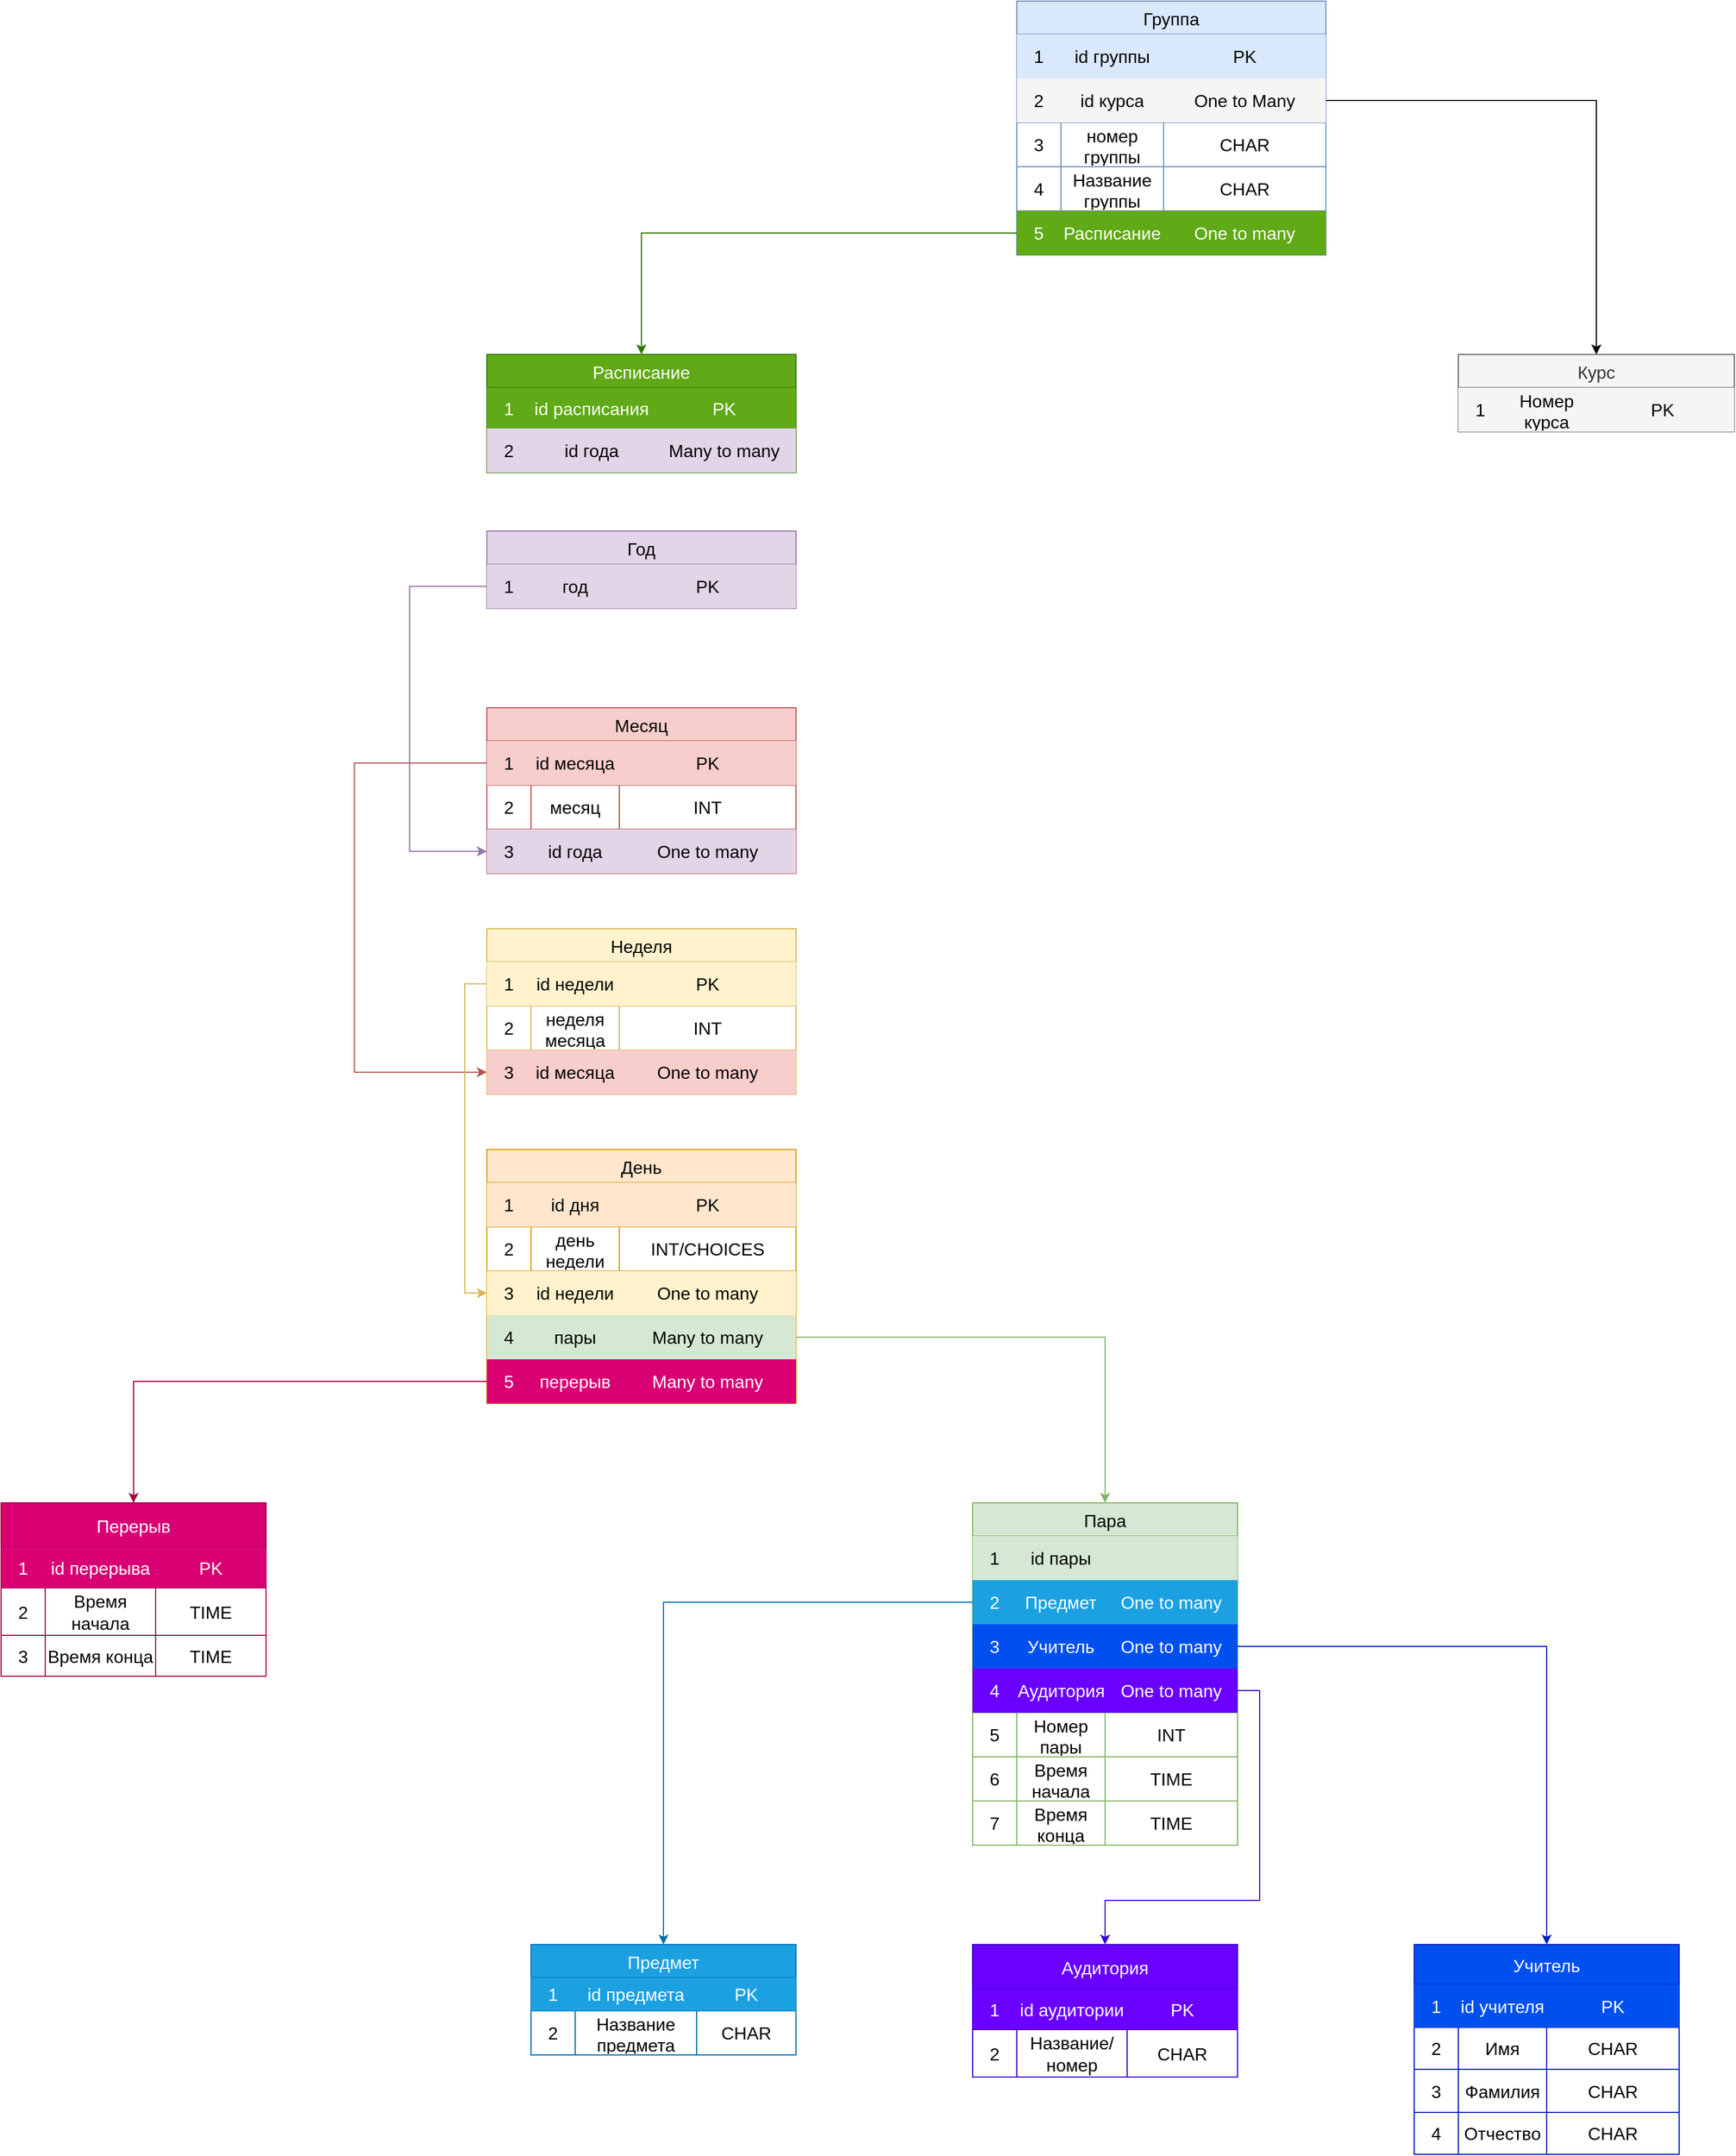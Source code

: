 <mxfile version="21.3.7" type="github">
  <diagram name="Страница 1" id="l88t7yl5sVM7H9zaF7OF">
    <mxGraphModel dx="3217" dy="1273" grid="1" gridSize="10" guides="1" tooltips="1" connect="1" arrows="1" fold="1" page="1" pageScale="1" pageWidth="827" pageHeight="1169" math="0" shadow="0">
      <root>
        <mxCell id="0" />
        <mxCell id="1" parent="0" />
        <mxCell id="nPrGG4G05b8_OCplmjlZ-57" value="" style="shape=tableRow;horizontal=0;startSize=0;swimlaneHead=0;swimlaneBody=0;top=0;left=0;bottom=0;right=0;collapsible=0;dropTarget=0;fillColor=none;points=[[0,0.5],[1,0.5]];portConstraint=eastwest;strokeColor=inherit;fontSize=16;" vertex="1" parent="1">
          <mxGeometry x="40" y="410" width="180" height="30" as="geometry" />
        </mxCell>
        <mxCell id="nPrGG4G05b8_OCplmjlZ-116" value="Год" style="shape=table;startSize=30;container=1;collapsible=0;childLayout=tableLayout;strokeColor=#9673a6;fontSize=16;fillColor=#e1d5e7;" vertex="1" parent="1">
          <mxGeometry x="-160" y="560" width="280" height="70" as="geometry" />
        </mxCell>
        <mxCell id="nPrGG4G05b8_OCplmjlZ-117" value="" style="shape=tableRow;horizontal=0;startSize=0;swimlaneHead=0;swimlaneBody=0;strokeColor=#9673a6;top=0;left=0;bottom=0;right=0;collapsible=0;dropTarget=0;fillColor=#e1d5e7;points=[[0,0.5],[1,0.5]];portConstraint=eastwest;fontSize=16;" vertex="1" parent="nPrGG4G05b8_OCplmjlZ-116">
          <mxGeometry y="30" width="280" height="40" as="geometry" />
        </mxCell>
        <mxCell id="nPrGG4G05b8_OCplmjlZ-118" value="1" style="shape=partialRectangle;html=1;whiteSpace=wrap;connectable=0;strokeColor=inherit;overflow=hidden;fillColor=none;top=0;left=0;bottom=0;right=0;pointerEvents=1;fontSize=16;" vertex="1" parent="nPrGG4G05b8_OCplmjlZ-117">
          <mxGeometry width="40" height="40" as="geometry">
            <mxRectangle width="40" height="40" as="alternateBounds" />
          </mxGeometry>
        </mxCell>
        <mxCell id="nPrGG4G05b8_OCplmjlZ-119" value="год" style="shape=partialRectangle;html=1;whiteSpace=wrap;connectable=0;strokeColor=inherit;overflow=hidden;fillColor=none;top=0;left=0;bottom=0;right=0;pointerEvents=1;fontSize=16;" vertex="1" parent="nPrGG4G05b8_OCplmjlZ-117">
          <mxGeometry x="40" width="80" height="40" as="geometry">
            <mxRectangle width="80" height="40" as="alternateBounds" />
          </mxGeometry>
        </mxCell>
        <mxCell id="nPrGG4G05b8_OCplmjlZ-120" value="PK" style="shape=partialRectangle;html=1;whiteSpace=wrap;connectable=0;strokeColor=inherit;overflow=hidden;fillColor=none;top=0;left=0;bottom=0;right=0;pointerEvents=1;fontSize=16;" vertex="1" parent="nPrGG4G05b8_OCplmjlZ-117">
          <mxGeometry x="120" width="160" height="40" as="geometry">
            <mxRectangle width="160" height="40" as="alternateBounds" />
          </mxGeometry>
        </mxCell>
        <mxCell id="nPrGG4G05b8_OCplmjlZ-129" value="Месяц" style="shape=table;startSize=30;container=1;collapsible=0;childLayout=tableLayout;strokeColor=#b85450;fontSize=16;fillColor=#f8cecc;" vertex="1" parent="1">
          <mxGeometry x="-160" y="720" width="280" height="150" as="geometry" />
        </mxCell>
        <mxCell id="nPrGG4G05b8_OCplmjlZ-130" value="" style="shape=tableRow;horizontal=0;startSize=0;swimlaneHead=0;swimlaneBody=0;strokeColor=#b85450;top=0;left=0;bottom=0;right=0;collapsible=0;dropTarget=0;fillColor=#f8cecc;points=[[0,0.5],[1,0.5]];portConstraint=eastwest;fontSize=16;" vertex="1" parent="nPrGG4G05b8_OCplmjlZ-129">
          <mxGeometry y="30" width="280" height="40" as="geometry" />
        </mxCell>
        <mxCell id="nPrGG4G05b8_OCplmjlZ-131" value="1" style="shape=partialRectangle;html=1;whiteSpace=wrap;connectable=0;strokeColor=inherit;overflow=hidden;fillColor=none;top=0;left=0;bottom=0;right=0;pointerEvents=1;fontSize=16;" vertex="1" parent="nPrGG4G05b8_OCplmjlZ-130">
          <mxGeometry width="40" height="40" as="geometry">
            <mxRectangle width="40" height="40" as="alternateBounds" />
          </mxGeometry>
        </mxCell>
        <mxCell id="nPrGG4G05b8_OCplmjlZ-132" value="id месяца" style="shape=partialRectangle;html=1;whiteSpace=wrap;connectable=0;strokeColor=inherit;overflow=hidden;fillColor=none;top=0;left=0;bottom=0;right=0;pointerEvents=1;fontSize=16;" vertex="1" parent="nPrGG4G05b8_OCplmjlZ-130">
          <mxGeometry x="40" width="80" height="40" as="geometry">
            <mxRectangle width="80" height="40" as="alternateBounds" />
          </mxGeometry>
        </mxCell>
        <mxCell id="nPrGG4G05b8_OCplmjlZ-133" value="PK" style="shape=partialRectangle;html=1;whiteSpace=wrap;connectable=0;strokeColor=inherit;overflow=hidden;fillColor=none;top=0;left=0;bottom=0;right=0;pointerEvents=1;fontSize=16;" vertex="1" parent="nPrGG4G05b8_OCplmjlZ-130">
          <mxGeometry x="120" width="160" height="40" as="geometry">
            <mxRectangle width="160" height="40" as="alternateBounds" />
          </mxGeometry>
        </mxCell>
        <mxCell id="nPrGG4G05b8_OCplmjlZ-134" value="" style="shape=tableRow;horizontal=0;startSize=0;swimlaneHead=0;swimlaneBody=0;strokeColor=inherit;top=0;left=0;bottom=0;right=0;collapsible=0;dropTarget=0;fillColor=none;points=[[0,0.5],[1,0.5]];portConstraint=eastwest;fontSize=16;" vertex="1" parent="nPrGG4G05b8_OCplmjlZ-129">
          <mxGeometry y="70" width="280" height="40" as="geometry" />
        </mxCell>
        <mxCell id="nPrGG4G05b8_OCplmjlZ-135" value="2" style="shape=partialRectangle;html=1;whiteSpace=wrap;connectable=0;strokeColor=inherit;overflow=hidden;fillColor=none;top=0;left=0;bottom=0;right=0;pointerEvents=1;fontSize=16;" vertex="1" parent="nPrGG4G05b8_OCplmjlZ-134">
          <mxGeometry width="40" height="40" as="geometry">
            <mxRectangle width="40" height="40" as="alternateBounds" />
          </mxGeometry>
        </mxCell>
        <mxCell id="nPrGG4G05b8_OCplmjlZ-136" value="месяц" style="shape=partialRectangle;html=1;whiteSpace=wrap;connectable=0;strokeColor=inherit;overflow=hidden;fillColor=none;top=0;left=0;bottom=0;right=0;pointerEvents=1;fontSize=16;" vertex="1" parent="nPrGG4G05b8_OCplmjlZ-134">
          <mxGeometry x="40" width="80" height="40" as="geometry">
            <mxRectangle width="80" height="40" as="alternateBounds" />
          </mxGeometry>
        </mxCell>
        <mxCell id="nPrGG4G05b8_OCplmjlZ-137" value="INT" style="shape=partialRectangle;html=1;whiteSpace=wrap;connectable=0;strokeColor=inherit;overflow=hidden;fillColor=none;top=0;left=0;bottom=0;right=0;pointerEvents=1;fontSize=16;" vertex="1" parent="nPrGG4G05b8_OCplmjlZ-134">
          <mxGeometry x="120" width="160" height="40" as="geometry">
            <mxRectangle width="160" height="40" as="alternateBounds" />
          </mxGeometry>
        </mxCell>
        <mxCell id="nPrGG4G05b8_OCplmjlZ-138" value="" style="shape=tableRow;horizontal=0;startSize=0;swimlaneHead=0;swimlaneBody=0;strokeColor=#9673a6;top=0;left=0;bottom=0;right=0;collapsible=0;dropTarget=0;fillColor=#e1d5e7;points=[[0,0.5],[1,0.5]];portConstraint=eastwest;fontSize=16;" vertex="1" parent="nPrGG4G05b8_OCplmjlZ-129">
          <mxGeometry y="110" width="280" height="40" as="geometry" />
        </mxCell>
        <mxCell id="nPrGG4G05b8_OCplmjlZ-139" value="3" style="shape=partialRectangle;html=1;whiteSpace=wrap;connectable=0;strokeColor=inherit;overflow=hidden;fillColor=none;top=0;left=0;bottom=0;right=0;pointerEvents=1;fontSize=16;" vertex="1" parent="nPrGG4G05b8_OCplmjlZ-138">
          <mxGeometry width="40" height="40" as="geometry">
            <mxRectangle width="40" height="40" as="alternateBounds" />
          </mxGeometry>
        </mxCell>
        <mxCell id="nPrGG4G05b8_OCplmjlZ-140" value="id года" style="shape=partialRectangle;html=1;whiteSpace=wrap;connectable=0;strokeColor=inherit;overflow=hidden;fillColor=none;top=0;left=0;bottom=0;right=0;pointerEvents=1;fontSize=16;" vertex="1" parent="nPrGG4G05b8_OCplmjlZ-138">
          <mxGeometry x="40" width="80" height="40" as="geometry">
            <mxRectangle width="80" height="40" as="alternateBounds" />
          </mxGeometry>
        </mxCell>
        <mxCell id="nPrGG4G05b8_OCplmjlZ-141" value="One to many" style="shape=partialRectangle;html=1;whiteSpace=wrap;connectable=0;strokeColor=inherit;overflow=hidden;fillColor=none;top=0;left=0;bottom=0;right=0;pointerEvents=1;fontSize=16;" vertex="1" parent="nPrGG4G05b8_OCplmjlZ-138">
          <mxGeometry x="120" width="160" height="40" as="geometry">
            <mxRectangle width="160" height="40" as="alternateBounds" />
          </mxGeometry>
        </mxCell>
        <mxCell id="nPrGG4G05b8_OCplmjlZ-153" style="edgeStyle=orthogonalEdgeStyle;rounded=0;orthogonalLoop=1;jettySize=auto;html=1;exitX=0;exitY=0.5;exitDx=0;exitDy=0;entryX=0;entryY=0.5;entryDx=0;entryDy=0;fillColor=#e1d5e7;strokeColor=#9673a6;" edge="1" parent="1" source="nPrGG4G05b8_OCplmjlZ-117" target="nPrGG4G05b8_OCplmjlZ-138">
          <mxGeometry relative="1" as="geometry">
            <Array as="points">
              <mxPoint x="-230" y="610" />
              <mxPoint x="-230" y="850" />
            </Array>
          </mxGeometry>
        </mxCell>
        <mxCell id="nPrGG4G05b8_OCplmjlZ-177" value="Неделя" style="shape=table;startSize=30;container=1;collapsible=0;childLayout=tableLayout;strokeColor=#d6b656;fontSize=16;fillColor=#fff2cc;" vertex="1" parent="1">
          <mxGeometry x="-160" y="920" width="280" height="150" as="geometry" />
        </mxCell>
        <mxCell id="nPrGG4G05b8_OCplmjlZ-178" value="" style="shape=tableRow;horizontal=0;startSize=0;swimlaneHead=0;swimlaneBody=0;strokeColor=#d6b656;top=0;left=0;bottom=0;right=0;collapsible=0;dropTarget=0;fillColor=#fff2cc;points=[[0,0.5],[1,0.5]];portConstraint=eastwest;fontSize=16;" vertex="1" parent="nPrGG4G05b8_OCplmjlZ-177">
          <mxGeometry y="30" width="280" height="40" as="geometry" />
        </mxCell>
        <mxCell id="nPrGG4G05b8_OCplmjlZ-179" value="1" style="shape=partialRectangle;html=1;whiteSpace=wrap;connectable=0;strokeColor=inherit;overflow=hidden;fillColor=none;top=0;left=0;bottom=0;right=0;pointerEvents=1;fontSize=16;" vertex="1" parent="nPrGG4G05b8_OCplmjlZ-178">
          <mxGeometry width="40" height="40" as="geometry">
            <mxRectangle width="40" height="40" as="alternateBounds" />
          </mxGeometry>
        </mxCell>
        <mxCell id="nPrGG4G05b8_OCplmjlZ-180" value="id недели" style="shape=partialRectangle;html=1;whiteSpace=wrap;connectable=0;strokeColor=inherit;overflow=hidden;fillColor=none;top=0;left=0;bottom=0;right=0;pointerEvents=1;fontSize=16;" vertex="1" parent="nPrGG4G05b8_OCplmjlZ-178">
          <mxGeometry x="40" width="80" height="40" as="geometry">
            <mxRectangle width="80" height="40" as="alternateBounds" />
          </mxGeometry>
        </mxCell>
        <mxCell id="nPrGG4G05b8_OCplmjlZ-181" value="PK" style="shape=partialRectangle;html=1;whiteSpace=wrap;connectable=0;strokeColor=inherit;overflow=hidden;fillColor=none;top=0;left=0;bottom=0;right=0;pointerEvents=1;fontSize=16;" vertex="1" parent="nPrGG4G05b8_OCplmjlZ-178">
          <mxGeometry x="120" width="160" height="40" as="geometry">
            <mxRectangle width="160" height="40" as="alternateBounds" />
          </mxGeometry>
        </mxCell>
        <mxCell id="nPrGG4G05b8_OCplmjlZ-182" value="" style="shape=tableRow;horizontal=0;startSize=0;swimlaneHead=0;swimlaneBody=0;strokeColor=inherit;top=0;left=0;bottom=0;right=0;collapsible=0;dropTarget=0;fillColor=none;points=[[0,0.5],[1,0.5]];portConstraint=eastwest;fontSize=16;" vertex="1" parent="nPrGG4G05b8_OCplmjlZ-177">
          <mxGeometry y="70" width="280" height="40" as="geometry" />
        </mxCell>
        <mxCell id="nPrGG4G05b8_OCplmjlZ-183" value="2" style="shape=partialRectangle;html=1;whiteSpace=wrap;connectable=0;strokeColor=inherit;overflow=hidden;fillColor=none;top=0;left=0;bottom=0;right=0;pointerEvents=1;fontSize=16;" vertex="1" parent="nPrGG4G05b8_OCplmjlZ-182">
          <mxGeometry width="40" height="40" as="geometry">
            <mxRectangle width="40" height="40" as="alternateBounds" />
          </mxGeometry>
        </mxCell>
        <mxCell id="nPrGG4G05b8_OCplmjlZ-184" value="неделя месяца" style="shape=partialRectangle;html=1;whiteSpace=wrap;connectable=0;strokeColor=inherit;overflow=hidden;fillColor=none;top=0;left=0;bottom=0;right=0;pointerEvents=1;fontSize=16;" vertex="1" parent="nPrGG4G05b8_OCplmjlZ-182">
          <mxGeometry x="40" width="80" height="40" as="geometry">
            <mxRectangle width="80" height="40" as="alternateBounds" />
          </mxGeometry>
        </mxCell>
        <mxCell id="nPrGG4G05b8_OCplmjlZ-185" value="INT" style="shape=partialRectangle;html=1;whiteSpace=wrap;connectable=0;strokeColor=inherit;overflow=hidden;fillColor=none;top=0;left=0;bottom=0;right=0;pointerEvents=1;fontSize=16;" vertex="1" parent="nPrGG4G05b8_OCplmjlZ-182">
          <mxGeometry x="120" width="160" height="40" as="geometry">
            <mxRectangle width="160" height="40" as="alternateBounds" />
          </mxGeometry>
        </mxCell>
        <mxCell id="nPrGG4G05b8_OCplmjlZ-186" value="" style="shape=tableRow;horizontal=0;startSize=0;swimlaneHead=0;swimlaneBody=0;strokeColor=#b85450;top=0;left=0;bottom=0;right=0;collapsible=0;dropTarget=0;fillColor=#f8cecc;points=[[0,0.5],[1,0.5]];portConstraint=eastwest;fontSize=16;" vertex="1" parent="nPrGG4G05b8_OCplmjlZ-177">
          <mxGeometry y="110" width="280" height="40" as="geometry" />
        </mxCell>
        <mxCell id="nPrGG4G05b8_OCplmjlZ-187" value="3" style="shape=partialRectangle;html=1;whiteSpace=wrap;connectable=0;strokeColor=inherit;overflow=hidden;fillColor=none;top=0;left=0;bottom=0;right=0;pointerEvents=1;fontSize=16;" vertex="1" parent="nPrGG4G05b8_OCplmjlZ-186">
          <mxGeometry width="40" height="40" as="geometry">
            <mxRectangle width="40" height="40" as="alternateBounds" />
          </mxGeometry>
        </mxCell>
        <mxCell id="nPrGG4G05b8_OCplmjlZ-188" value="id месяца" style="shape=partialRectangle;html=1;whiteSpace=wrap;connectable=0;strokeColor=inherit;overflow=hidden;fillColor=none;top=0;left=0;bottom=0;right=0;pointerEvents=1;fontSize=16;" vertex="1" parent="nPrGG4G05b8_OCplmjlZ-186">
          <mxGeometry x="40" width="80" height="40" as="geometry">
            <mxRectangle width="80" height="40" as="alternateBounds" />
          </mxGeometry>
        </mxCell>
        <mxCell id="nPrGG4G05b8_OCplmjlZ-189" value="One to many" style="shape=partialRectangle;html=1;whiteSpace=wrap;connectable=0;strokeColor=inherit;overflow=hidden;fillColor=none;top=0;left=0;bottom=0;right=0;pointerEvents=1;fontSize=16;" vertex="1" parent="nPrGG4G05b8_OCplmjlZ-186">
          <mxGeometry x="120" width="160" height="40" as="geometry">
            <mxRectangle width="160" height="40" as="alternateBounds" />
          </mxGeometry>
        </mxCell>
        <mxCell id="nPrGG4G05b8_OCplmjlZ-190" style="edgeStyle=orthogonalEdgeStyle;rounded=0;orthogonalLoop=1;jettySize=auto;html=1;exitX=0;exitY=0.5;exitDx=0;exitDy=0;entryX=0;entryY=0.5;entryDx=0;entryDy=0;fillColor=#f8cecc;strokeColor=#b85450;" edge="1" parent="1" source="nPrGG4G05b8_OCplmjlZ-130" target="nPrGG4G05b8_OCplmjlZ-186">
          <mxGeometry relative="1" as="geometry">
            <Array as="points">
              <mxPoint x="-280" y="770" />
              <mxPoint x="-280" y="1050" />
            </Array>
          </mxGeometry>
        </mxCell>
        <mxCell id="nPrGG4G05b8_OCplmjlZ-191" value="День" style="shape=table;startSize=30;container=1;collapsible=0;childLayout=tableLayout;strokeColor=#d79b00;fontSize=16;fillColor=#ffe6cc;" vertex="1" parent="1">
          <mxGeometry x="-160" y="1120" width="280" height="230" as="geometry" />
        </mxCell>
        <mxCell id="nPrGG4G05b8_OCplmjlZ-192" value="" style="shape=tableRow;horizontal=0;startSize=0;swimlaneHead=0;swimlaneBody=0;strokeColor=#d79b00;top=0;left=0;bottom=0;right=0;collapsible=0;dropTarget=0;fillColor=#ffe6cc;points=[[0,0.5],[1,0.5]];portConstraint=eastwest;fontSize=16;" vertex="1" parent="nPrGG4G05b8_OCplmjlZ-191">
          <mxGeometry y="30" width="280" height="40" as="geometry" />
        </mxCell>
        <mxCell id="nPrGG4G05b8_OCplmjlZ-193" value="1" style="shape=partialRectangle;html=1;whiteSpace=wrap;connectable=0;strokeColor=inherit;overflow=hidden;fillColor=none;top=0;left=0;bottom=0;right=0;pointerEvents=1;fontSize=16;" vertex="1" parent="nPrGG4G05b8_OCplmjlZ-192">
          <mxGeometry width="40" height="40" as="geometry">
            <mxRectangle width="40" height="40" as="alternateBounds" />
          </mxGeometry>
        </mxCell>
        <mxCell id="nPrGG4G05b8_OCplmjlZ-194" value="id дня" style="shape=partialRectangle;html=1;whiteSpace=wrap;connectable=0;strokeColor=inherit;overflow=hidden;fillColor=none;top=0;left=0;bottom=0;right=0;pointerEvents=1;fontSize=16;" vertex="1" parent="nPrGG4G05b8_OCplmjlZ-192">
          <mxGeometry x="40" width="80" height="40" as="geometry">
            <mxRectangle width="80" height="40" as="alternateBounds" />
          </mxGeometry>
        </mxCell>
        <mxCell id="nPrGG4G05b8_OCplmjlZ-195" value="PK" style="shape=partialRectangle;html=1;whiteSpace=wrap;connectable=0;strokeColor=inherit;overflow=hidden;fillColor=none;top=0;left=0;bottom=0;right=0;pointerEvents=1;fontSize=16;" vertex="1" parent="nPrGG4G05b8_OCplmjlZ-192">
          <mxGeometry x="120" width="160" height="40" as="geometry">
            <mxRectangle width="160" height="40" as="alternateBounds" />
          </mxGeometry>
        </mxCell>
        <mxCell id="nPrGG4G05b8_OCplmjlZ-196" value="" style="shape=tableRow;horizontal=0;startSize=0;swimlaneHead=0;swimlaneBody=0;strokeColor=inherit;top=0;left=0;bottom=0;right=0;collapsible=0;dropTarget=0;fillColor=none;points=[[0,0.5],[1,0.5]];portConstraint=eastwest;fontSize=16;" vertex="1" parent="nPrGG4G05b8_OCplmjlZ-191">
          <mxGeometry y="70" width="280" height="40" as="geometry" />
        </mxCell>
        <mxCell id="nPrGG4G05b8_OCplmjlZ-197" value="2" style="shape=partialRectangle;html=1;whiteSpace=wrap;connectable=0;strokeColor=inherit;overflow=hidden;fillColor=none;top=0;left=0;bottom=0;right=0;pointerEvents=1;fontSize=16;" vertex="1" parent="nPrGG4G05b8_OCplmjlZ-196">
          <mxGeometry width="40" height="40" as="geometry">
            <mxRectangle width="40" height="40" as="alternateBounds" />
          </mxGeometry>
        </mxCell>
        <mxCell id="nPrGG4G05b8_OCplmjlZ-198" value="день недели" style="shape=partialRectangle;html=1;whiteSpace=wrap;connectable=0;strokeColor=inherit;overflow=hidden;fillColor=none;top=0;left=0;bottom=0;right=0;pointerEvents=1;fontSize=16;" vertex="1" parent="nPrGG4G05b8_OCplmjlZ-196">
          <mxGeometry x="40" width="80" height="40" as="geometry">
            <mxRectangle width="80" height="40" as="alternateBounds" />
          </mxGeometry>
        </mxCell>
        <mxCell id="nPrGG4G05b8_OCplmjlZ-199" value="INT/CHOICES" style="shape=partialRectangle;html=1;whiteSpace=wrap;connectable=0;strokeColor=inherit;overflow=hidden;fillColor=none;top=0;left=0;bottom=0;right=0;pointerEvents=1;fontSize=16;" vertex="1" parent="nPrGG4G05b8_OCplmjlZ-196">
          <mxGeometry x="120" width="160" height="40" as="geometry">
            <mxRectangle width="160" height="40" as="alternateBounds" />
          </mxGeometry>
        </mxCell>
        <mxCell id="nPrGG4G05b8_OCplmjlZ-200" value="" style="shape=tableRow;horizontal=0;startSize=0;swimlaneHead=0;swimlaneBody=0;strokeColor=#d6b656;top=0;left=0;bottom=0;right=0;collapsible=0;dropTarget=0;fillColor=#fff2cc;points=[[0,0.5],[1,0.5]];portConstraint=eastwest;fontSize=16;" vertex="1" parent="nPrGG4G05b8_OCplmjlZ-191">
          <mxGeometry y="110" width="280" height="40" as="geometry" />
        </mxCell>
        <mxCell id="nPrGG4G05b8_OCplmjlZ-201" value="3" style="shape=partialRectangle;html=1;whiteSpace=wrap;connectable=0;strokeColor=inherit;overflow=hidden;fillColor=none;top=0;left=0;bottom=0;right=0;pointerEvents=1;fontSize=16;" vertex="1" parent="nPrGG4G05b8_OCplmjlZ-200">
          <mxGeometry width="40" height="40" as="geometry">
            <mxRectangle width="40" height="40" as="alternateBounds" />
          </mxGeometry>
        </mxCell>
        <mxCell id="nPrGG4G05b8_OCplmjlZ-202" value="id недели" style="shape=partialRectangle;html=1;whiteSpace=wrap;connectable=0;strokeColor=inherit;overflow=hidden;fillColor=none;top=0;left=0;bottom=0;right=0;pointerEvents=1;fontSize=16;" vertex="1" parent="nPrGG4G05b8_OCplmjlZ-200">
          <mxGeometry x="40" width="80" height="40" as="geometry">
            <mxRectangle width="80" height="40" as="alternateBounds" />
          </mxGeometry>
        </mxCell>
        <mxCell id="nPrGG4G05b8_OCplmjlZ-203" value="One to many" style="shape=partialRectangle;html=1;whiteSpace=wrap;connectable=0;strokeColor=inherit;overflow=hidden;fillColor=none;top=0;left=0;bottom=0;right=0;pointerEvents=1;fontSize=16;" vertex="1" parent="nPrGG4G05b8_OCplmjlZ-200">
          <mxGeometry x="120" width="160" height="40" as="geometry">
            <mxRectangle width="160" height="40" as="alternateBounds" />
          </mxGeometry>
        </mxCell>
        <mxCell id="nPrGG4G05b8_OCplmjlZ-385" value="" style="shape=tableRow;horizontal=0;startSize=0;swimlaneHead=0;swimlaneBody=0;strokeColor=#82b366;top=0;left=0;bottom=0;right=0;collapsible=0;dropTarget=0;fillColor=#d5e8d4;points=[[0,0.5],[1,0.5]];portConstraint=eastwest;fontSize=16;" vertex="1" parent="nPrGG4G05b8_OCplmjlZ-191">
          <mxGeometry y="150" width="280" height="40" as="geometry" />
        </mxCell>
        <mxCell id="nPrGG4G05b8_OCplmjlZ-386" value="4" style="shape=partialRectangle;html=1;whiteSpace=wrap;connectable=0;strokeColor=inherit;overflow=hidden;fillColor=none;top=0;left=0;bottom=0;right=0;pointerEvents=1;fontSize=16;" vertex="1" parent="nPrGG4G05b8_OCplmjlZ-385">
          <mxGeometry width="40" height="40" as="geometry">
            <mxRectangle width="40" height="40" as="alternateBounds" />
          </mxGeometry>
        </mxCell>
        <mxCell id="nPrGG4G05b8_OCplmjlZ-387" value="пары" style="shape=partialRectangle;html=1;whiteSpace=wrap;connectable=0;strokeColor=inherit;overflow=hidden;fillColor=none;top=0;left=0;bottom=0;right=0;pointerEvents=1;fontSize=16;" vertex="1" parent="nPrGG4G05b8_OCplmjlZ-385">
          <mxGeometry x="40" width="80" height="40" as="geometry">
            <mxRectangle width="80" height="40" as="alternateBounds" />
          </mxGeometry>
        </mxCell>
        <mxCell id="nPrGG4G05b8_OCplmjlZ-388" value="Many to many" style="shape=partialRectangle;html=1;whiteSpace=wrap;connectable=0;strokeColor=inherit;overflow=hidden;fillColor=none;top=0;left=0;bottom=0;right=0;pointerEvents=1;fontSize=16;" vertex="1" parent="nPrGG4G05b8_OCplmjlZ-385">
          <mxGeometry x="120" width="160" height="40" as="geometry">
            <mxRectangle width="160" height="40" as="alternateBounds" />
          </mxGeometry>
        </mxCell>
        <mxCell id="nPrGG4G05b8_OCplmjlZ-425" value="" style="shape=tableRow;horizontal=0;startSize=0;swimlaneHead=0;swimlaneBody=0;strokeColor=#A50040;top=0;left=0;bottom=0;right=0;collapsible=0;dropTarget=0;fillColor=#d80073;points=[[0,0.5],[1,0.5]];portConstraint=eastwest;fontSize=16;fontColor=#ffffff;" vertex="1" parent="nPrGG4G05b8_OCplmjlZ-191">
          <mxGeometry y="190" width="280" height="40" as="geometry" />
        </mxCell>
        <mxCell id="nPrGG4G05b8_OCplmjlZ-426" value="5" style="shape=partialRectangle;html=1;whiteSpace=wrap;connectable=0;strokeColor=inherit;overflow=hidden;fillColor=none;top=0;left=0;bottom=0;right=0;pointerEvents=1;fontSize=16;fontColor=#ffffff;labelBorderColor=none;" vertex="1" parent="nPrGG4G05b8_OCplmjlZ-425">
          <mxGeometry width="40" height="40" as="geometry">
            <mxRectangle width="40" height="40" as="alternateBounds" />
          </mxGeometry>
        </mxCell>
        <mxCell id="nPrGG4G05b8_OCplmjlZ-427" value="перерыв" style="shape=partialRectangle;html=1;whiteSpace=wrap;connectable=0;strokeColor=inherit;overflow=hidden;fillColor=none;top=0;left=0;bottom=0;right=0;pointerEvents=1;fontSize=16;fontColor=#ffffff;labelBorderColor=none;" vertex="1" parent="nPrGG4G05b8_OCplmjlZ-425">
          <mxGeometry x="40" width="80" height="40" as="geometry">
            <mxRectangle width="80" height="40" as="alternateBounds" />
          </mxGeometry>
        </mxCell>
        <mxCell id="nPrGG4G05b8_OCplmjlZ-428" value="Many to many" style="shape=partialRectangle;html=1;whiteSpace=wrap;connectable=0;strokeColor=inherit;overflow=hidden;fillColor=none;top=0;left=0;bottom=0;right=0;pointerEvents=1;fontSize=16;fontColor=#ffffff;labelBorderColor=none;" vertex="1" parent="nPrGG4G05b8_OCplmjlZ-425">
          <mxGeometry x="120" width="160" height="40" as="geometry">
            <mxRectangle width="160" height="40" as="alternateBounds" />
          </mxGeometry>
        </mxCell>
        <mxCell id="nPrGG4G05b8_OCplmjlZ-204" style="edgeStyle=orthogonalEdgeStyle;rounded=0;orthogonalLoop=1;jettySize=auto;html=1;exitX=0;exitY=0.5;exitDx=0;exitDy=0;fillColor=#fff2cc;strokeColor=#d6b656;entryX=0;entryY=0.5;entryDx=0;entryDy=0;" edge="1" parent="1" source="nPrGG4G05b8_OCplmjlZ-178" target="nPrGG4G05b8_OCplmjlZ-200">
          <mxGeometry relative="1" as="geometry">
            <mxPoint x="-420" y="1170" as="targetPoint" />
          </mxGeometry>
        </mxCell>
        <mxCell id="nPrGG4G05b8_OCplmjlZ-234" value="Курс" style="shape=table;startSize=30;container=1;collapsible=0;childLayout=tableLayout;strokeColor=#666666;fontSize=16;fillColor=#f5f5f5;fontColor=#333333;" vertex="1" parent="1">
          <mxGeometry x="720" y="400" width="250" height="70" as="geometry" />
        </mxCell>
        <mxCell id="nPrGG4G05b8_OCplmjlZ-235" value="" style="shape=tableRow;horizontal=0;startSize=0;swimlaneHead=0;swimlaneBody=0;strokeColor=#666666;top=0;left=0;bottom=0;right=0;collapsible=0;dropTarget=0;fillColor=#f5f5f5;points=[[0,0.5],[1,0.5]];portConstraint=eastwest;fontSize=16;fontColor=#333333;" vertex="1" parent="nPrGG4G05b8_OCplmjlZ-234">
          <mxGeometry y="30" width="250" height="40" as="geometry" />
        </mxCell>
        <mxCell id="nPrGG4G05b8_OCplmjlZ-236" value="1" style="shape=partialRectangle;html=1;whiteSpace=wrap;connectable=0;strokeColor=inherit;overflow=hidden;fillColor=none;top=0;left=0;bottom=0;right=0;pointerEvents=1;fontSize=16;" vertex="1" parent="nPrGG4G05b8_OCplmjlZ-235">
          <mxGeometry width="40" height="40" as="geometry">
            <mxRectangle width="40" height="40" as="alternateBounds" />
          </mxGeometry>
        </mxCell>
        <mxCell id="nPrGG4G05b8_OCplmjlZ-237" value="Номер курса" style="shape=partialRectangle;html=1;whiteSpace=wrap;connectable=0;strokeColor=inherit;overflow=hidden;fillColor=none;top=0;left=0;bottom=0;right=0;pointerEvents=1;fontSize=16;" vertex="1" parent="nPrGG4G05b8_OCplmjlZ-235">
          <mxGeometry x="40" width="80" height="40" as="geometry">
            <mxRectangle width="80" height="40" as="alternateBounds" />
          </mxGeometry>
        </mxCell>
        <mxCell id="nPrGG4G05b8_OCplmjlZ-238" value="PK" style="shape=partialRectangle;html=1;whiteSpace=wrap;connectable=0;strokeColor=inherit;overflow=hidden;fillColor=none;top=0;left=0;bottom=0;right=0;pointerEvents=1;fontSize=16;" vertex="1" parent="nPrGG4G05b8_OCplmjlZ-235">
          <mxGeometry x="120" width="130" height="40" as="geometry">
            <mxRectangle width="130" height="40" as="alternateBounds" />
          </mxGeometry>
        </mxCell>
        <mxCell id="nPrGG4G05b8_OCplmjlZ-247" value="Группа" style="shape=table;startSize=30;container=1;collapsible=0;childLayout=tableLayout;strokeColor=#6c8ebf;fontSize=16;fillColor=#dae8fc;" vertex="1" parent="1">
          <mxGeometry x="320" y="80" width="280" height="230" as="geometry" />
        </mxCell>
        <mxCell id="nPrGG4G05b8_OCplmjlZ-248" value="" style="shape=tableRow;horizontal=0;startSize=0;swimlaneHead=0;swimlaneBody=0;strokeColor=#6c8ebf;top=0;left=0;bottom=0;right=0;collapsible=0;dropTarget=0;fillColor=#dae8fc;points=[[0,0.5],[1,0.5]];portConstraint=eastwest;fontSize=16;" vertex="1" parent="nPrGG4G05b8_OCplmjlZ-247">
          <mxGeometry y="30" width="280" height="40" as="geometry" />
        </mxCell>
        <mxCell id="nPrGG4G05b8_OCplmjlZ-249" value="1" style="shape=partialRectangle;html=1;whiteSpace=wrap;connectable=0;strokeColor=inherit;overflow=hidden;fillColor=none;top=0;left=0;bottom=0;right=0;pointerEvents=1;fontSize=16;" vertex="1" parent="nPrGG4G05b8_OCplmjlZ-248">
          <mxGeometry width="40" height="40" as="geometry">
            <mxRectangle width="40" height="40" as="alternateBounds" />
          </mxGeometry>
        </mxCell>
        <mxCell id="nPrGG4G05b8_OCplmjlZ-250" value="id группы" style="shape=partialRectangle;html=1;whiteSpace=wrap;connectable=0;strokeColor=inherit;overflow=hidden;fillColor=none;top=0;left=0;bottom=0;right=0;pointerEvents=1;fontSize=16;" vertex="1" parent="nPrGG4G05b8_OCplmjlZ-248">
          <mxGeometry x="40" width="93" height="40" as="geometry">
            <mxRectangle width="93" height="40" as="alternateBounds" />
          </mxGeometry>
        </mxCell>
        <mxCell id="nPrGG4G05b8_OCplmjlZ-251" value="PK" style="shape=partialRectangle;html=1;whiteSpace=wrap;connectable=0;strokeColor=inherit;overflow=hidden;fillColor=none;top=0;left=0;bottom=0;right=0;pointerEvents=1;fontSize=16;" vertex="1" parent="nPrGG4G05b8_OCplmjlZ-248">
          <mxGeometry x="133" width="147" height="40" as="geometry">
            <mxRectangle width="147" height="40" as="alternateBounds" />
          </mxGeometry>
        </mxCell>
        <mxCell id="nPrGG4G05b8_OCplmjlZ-264" value="" style="shape=tableRow;horizontal=0;startSize=0;swimlaneHead=0;swimlaneBody=0;strokeColor=#666666;top=0;left=0;bottom=0;right=0;collapsible=0;dropTarget=0;fillColor=#f5f5f5;points=[[0,0.5],[1,0.5]];portConstraint=eastwest;fontSize=16;fontColor=#333333;" vertex="1" parent="nPrGG4G05b8_OCplmjlZ-247">
          <mxGeometry y="70" width="280" height="40" as="geometry" />
        </mxCell>
        <mxCell id="nPrGG4G05b8_OCplmjlZ-265" value="2" style="shape=partialRectangle;html=1;whiteSpace=wrap;connectable=0;strokeColor=inherit;overflow=hidden;fillColor=none;top=0;left=0;bottom=0;right=0;pointerEvents=1;fontSize=16;" vertex="1" parent="nPrGG4G05b8_OCplmjlZ-264">
          <mxGeometry width="40" height="40" as="geometry">
            <mxRectangle width="40" height="40" as="alternateBounds" />
          </mxGeometry>
        </mxCell>
        <mxCell id="nPrGG4G05b8_OCplmjlZ-266" value="id курса" style="shape=partialRectangle;html=1;whiteSpace=wrap;connectable=0;strokeColor=inherit;overflow=hidden;fillColor=none;top=0;left=0;bottom=0;right=0;pointerEvents=1;fontSize=16;" vertex="1" parent="nPrGG4G05b8_OCplmjlZ-264">
          <mxGeometry x="40" width="93" height="40" as="geometry">
            <mxRectangle width="93" height="40" as="alternateBounds" />
          </mxGeometry>
        </mxCell>
        <mxCell id="nPrGG4G05b8_OCplmjlZ-267" value="One to Many" style="shape=partialRectangle;html=1;whiteSpace=wrap;connectable=0;strokeColor=inherit;overflow=hidden;fillColor=none;top=0;left=0;bottom=0;right=0;pointerEvents=1;fontSize=16;" vertex="1" parent="nPrGG4G05b8_OCplmjlZ-264">
          <mxGeometry x="133" width="147" height="40" as="geometry">
            <mxRectangle width="147" height="40" as="alternateBounds" />
          </mxGeometry>
        </mxCell>
        <mxCell id="nPrGG4G05b8_OCplmjlZ-252" value="" style="shape=tableRow;horizontal=0;startSize=0;swimlaneHead=0;swimlaneBody=0;strokeColor=inherit;top=0;left=0;bottom=0;right=0;collapsible=0;dropTarget=0;fillColor=none;points=[[0,0.5],[1,0.5]];portConstraint=eastwest;fontSize=16;" vertex="1" parent="nPrGG4G05b8_OCplmjlZ-247">
          <mxGeometry y="110" width="280" height="40" as="geometry" />
        </mxCell>
        <mxCell id="nPrGG4G05b8_OCplmjlZ-253" value="3" style="shape=partialRectangle;html=1;whiteSpace=wrap;connectable=0;strokeColor=inherit;overflow=hidden;fillColor=none;top=0;left=0;bottom=0;right=0;pointerEvents=1;fontSize=16;" vertex="1" parent="nPrGG4G05b8_OCplmjlZ-252">
          <mxGeometry width="40" height="40" as="geometry">
            <mxRectangle width="40" height="40" as="alternateBounds" />
          </mxGeometry>
        </mxCell>
        <mxCell id="nPrGG4G05b8_OCplmjlZ-254" value="номер группы" style="shape=partialRectangle;html=1;whiteSpace=wrap;connectable=0;strokeColor=inherit;overflow=hidden;fillColor=none;top=0;left=0;bottom=0;right=0;pointerEvents=1;fontSize=16;" vertex="1" parent="nPrGG4G05b8_OCplmjlZ-252">
          <mxGeometry x="40" width="93" height="40" as="geometry">
            <mxRectangle width="93" height="40" as="alternateBounds" />
          </mxGeometry>
        </mxCell>
        <mxCell id="nPrGG4G05b8_OCplmjlZ-255" value="CHAR" style="shape=partialRectangle;html=1;whiteSpace=wrap;connectable=0;strokeColor=inherit;overflow=hidden;fillColor=none;top=0;left=0;bottom=0;right=0;pointerEvents=1;fontSize=16;" vertex="1" parent="nPrGG4G05b8_OCplmjlZ-252">
          <mxGeometry x="133" width="147" height="40" as="geometry">
            <mxRectangle width="147" height="40" as="alternateBounds" />
          </mxGeometry>
        </mxCell>
        <mxCell id="nPrGG4G05b8_OCplmjlZ-256" value="" style="shape=tableRow;horizontal=0;startSize=0;swimlaneHead=0;swimlaneBody=0;strokeColor=inherit;top=0;left=0;bottom=0;right=0;collapsible=0;dropTarget=0;fillColor=none;points=[[0,0.5],[1,0.5]];portConstraint=eastwest;fontSize=16;" vertex="1" parent="nPrGG4G05b8_OCplmjlZ-247">
          <mxGeometry y="150" width="280" height="40" as="geometry" />
        </mxCell>
        <mxCell id="nPrGG4G05b8_OCplmjlZ-257" value="4" style="shape=partialRectangle;html=1;whiteSpace=wrap;connectable=0;strokeColor=inherit;overflow=hidden;fillColor=none;top=0;left=0;bottom=0;right=0;pointerEvents=1;fontSize=16;" vertex="1" parent="nPrGG4G05b8_OCplmjlZ-256">
          <mxGeometry width="40" height="40" as="geometry">
            <mxRectangle width="40" height="40" as="alternateBounds" />
          </mxGeometry>
        </mxCell>
        <mxCell id="nPrGG4G05b8_OCplmjlZ-258" value="Название группы" style="shape=partialRectangle;html=1;whiteSpace=wrap;connectable=0;strokeColor=inherit;overflow=hidden;fillColor=none;top=0;left=0;bottom=0;right=0;pointerEvents=1;fontSize=16;" vertex="1" parent="nPrGG4G05b8_OCplmjlZ-256">
          <mxGeometry x="40" width="93" height="40" as="geometry">
            <mxRectangle width="93" height="40" as="alternateBounds" />
          </mxGeometry>
        </mxCell>
        <mxCell id="nPrGG4G05b8_OCplmjlZ-259" value="CHAR" style="shape=partialRectangle;html=1;whiteSpace=wrap;connectable=0;strokeColor=inherit;overflow=hidden;fillColor=none;top=0;left=0;bottom=0;right=0;pointerEvents=1;fontSize=16;" vertex="1" parent="nPrGG4G05b8_OCplmjlZ-256">
          <mxGeometry x="133" width="147" height="40" as="geometry">
            <mxRectangle width="147" height="40" as="alternateBounds" />
          </mxGeometry>
        </mxCell>
        <mxCell id="nPrGG4G05b8_OCplmjlZ-314" value="" style="shape=tableRow;horizontal=0;startSize=0;swimlaneHead=0;swimlaneBody=0;strokeColor=#2D7600;top=0;left=0;bottom=0;right=0;collapsible=0;dropTarget=0;fillColor=#60a917;points=[[0,0.5],[1,0.5]];portConstraint=eastwest;fontSize=16;fontColor=#ffffff;" vertex="1" parent="nPrGG4G05b8_OCplmjlZ-247">
          <mxGeometry y="190" width="280" height="40" as="geometry" />
        </mxCell>
        <mxCell id="nPrGG4G05b8_OCplmjlZ-315" value="5" style="shape=partialRectangle;html=1;whiteSpace=wrap;connectable=0;strokeColor=inherit;overflow=hidden;fillColor=none;top=0;left=0;bottom=0;right=0;pointerEvents=1;fontSize=16;fontColor=#FFFFFF;" vertex="1" parent="nPrGG4G05b8_OCplmjlZ-314">
          <mxGeometry width="40" height="40" as="geometry">
            <mxRectangle width="40" height="40" as="alternateBounds" />
          </mxGeometry>
        </mxCell>
        <mxCell id="nPrGG4G05b8_OCplmjlZ-316" value="Расписание" style="shape=partialRectangle;html=1;whiteSpace=wrap;connectable=0;strokeColor=inherit;overflow=hidden;fillColor=none;top=0;left=0;bottom=0;right=0;pointerEvents=1;fontSize=16;fontColor=#ffffff;" vertex="1" parent="nPrGG4G05b8_OCplmjlZ-314">
          <mxGeometry x="40" width="93" height="40" as="geometry">
            <mxRectangle width="93" height="40" as="alternateBounds" />
          </mxGeometry>
        </mxCell>
        <mxCell id="nPrGG4G05b8_OCplmjlZ-317" value="One to many" style="shape=partialRectangle;html=1;whiteSpace=wrap;connectable=0;strokeColor=inherit;overflow=hidden;fillColor=none;top=0;left=0;bottom=0;right=0;pointerEvents=1;fontSize=16;fontColor=#ffffff;labelBackgroundColor=none;" vertex="1" parent="nPrGG4G05b8_OCplmjlZ-314">
          <mxGeometry x="133" width="147" height="40" as="geometry">
            <mxRectangle width="147" height="40" as="alternateBounds" />
          </mxGeometry>
        </mxCell>
        <mxCell id="nPrGG4G05b8_OCplmjlZ-299" value="Расписание" style="shape=table;startSize=30;container=1;collapsible=0;childLayout=tableLayout;strokeColor=#2D7600;fontSize=16;fillColor=#60a917;fontColor=#ffffff;" vertex="1" parent="1">
          <mxGeometry x="-160" y="400" width="280" height="107" as="geometry" />
        </mxCell>
        <mxCell id="nPrGG4G05b8_OCplmjlZ-300" value="" style="shape=tableRow;horizontal=0;startSize=0;swimlaneHead=0;swimlaneBody=0;strokeColor=#2D7600;top=0;left=0;bottom=0;right=0;collapsible=0;dropTarget=0;fillColor=#60a917;points=[[0,0.5],[1,0.5]];portConstraint=eastwest;fontSize=16;fontColor=#FFFFFF;" vertex="1" parent="nPrGG4G05b8_OCplmjlZ-299">
          <mxGeometry y="30" width="280" height="37" as="geometry" />
        </mxCell>
        <mxCell id="nPrGG4G05b8_OCplmjlZ-301" value="1" style="shape=partialRectangle;html=1;whiteSpace=wrap;connectable=0;strokeColor=inherit;overflow=hidden;fillColor=none;top=0;left=0;bottom=0;right=0;pointerEvents=1;fontSize=16;fontColor=#FFFFFF;" vertex="1" parent="nPrGG4G05b8_OCplmjlZ-300">
          <mxGeometry width="40" height="37" as="geometry">
            <mxRectangle width="40" height="37" as="alternateBounds" />
          </mxGeometry>
        </mxCell>
        <mxCell id="nPrGG4G05b8_OCplmjlZ-302" value="id расписания" style="shape=partialRectangle;html=1;whiteSpace=wrap;connectable=0;strokeColor=inherit;overflow=hidden;fillColor=none;top=0;left=0;bottom=0;right=0;pointerEvents=1;fontSize=16;fontColor=#FFFFFF;" vertex="1" parent="nPrGG4G05b8_OCplmjlZ-300">
          <mxGeometry x="40" width="110" height="37" as="geometry">
            <mxRectangle width="110" height="37" as="alternateBounds" />
          </mxGeometry>
        </mxCell>
        <mxCell id="nPrGG4G05b8_OCplmjlZ-303" value="PK" style="shape=partialRectangle;html=1;whiteSpace=wrap;connectable=0;strokeColor=inherit;overflow=hidden;fillColor=none;top=0;left=0;bottom=0;right=0;pointerEvents=1;fontSize=16;fontColor=#FFFFFF;" vertex="1" parent="nPrGG4G05b8_OCplmjlZ-300">
          <mxGeometry x="150" width="130" height="37" as="geometry">
            <mxRectangle width="130" height="37" as="alternateBounds" />
          </mxGeometry>
        </mxCell>
        <mxCell id="nPrGG4G05b8_OCplmjlZ-308" value="" style="shape=tableRow;horizontal=0;startSize=0;swimlaneHead=0;swimlaneBody=0;strokeColor=#9673a6;top=0;left=0;bottom=0;right=0;collapsible=0;dropTarget=0;fillColor=#e1d5e7;points=[[0,0.5],[1,0.5]];portConstraint=eastwest;fontSize=16;" vertex="1" parent="nPrGG4G05b8_OCplmjlZ-299">
          <mxGeometry y="67" width="280" height="40" as="geometry" />
        </mxCell>
        <mxCell id="nPrGG4G05b8_OCplmjlZ-309" value="2" style="shape=partialRectangle;html=1;whiteSpace=wrap;connectable=0;strokeColor=inherit;overflow=hidden;fillColor=none;top=0;left=0;bottom=0;right=0;pointerEvents=1;fontSize=16;" vertex="1" parent="nPrGG4G05b8_OCplmjlZ-308">
          <mxGeometry width="40" height="40" as="geometry">
            <mxRectangle width="40" height="40" as="alternateBounds" />
          </mxGeometry>
        </mxCell>
        <mxCell id="nPrGG4G05b8_OCplmjlZ-310" value="id года" style="shape=partialRectangle;html=1;whiteSpace=wrap;connectable=0;strokeColor=inherit;overflow=hidden;fillColor=none;top=0;left=0;bottom=0;right=0;pointerEvents=1;fontSize=16;" vertex="1" parent="nPrGG4G05b8_OCplmjlZ-308">
          <mxGeometry x="40" width="110" height="40" as="geometry">
            <mxRectangle width="110" height="40" as="alternateBounds" />
          </mxGeometry>
        </mxCell>
        <mxCell id="nPrGG4G05b8_OCplmjlZ-311" value="Many to many" style="shape=partialRectangle;html=1;whiteSpace=wrap;connectable=0;strokeColor=inherit;overflow=hidden;fillColor=none;top=0;left=0;bottom=0;right=0;pointerEvents=1;fontSize=16;" vertex="1" parent="nPrGG4G05b8_OCplmjlZ-308">
          <mxGeometry x="150" width="130" height="40" as="geometry">
            <mxRectangle width="130" height="40" as="alternateBounds" />
          </mxGeometry>
        </mxCell>
        <mxCell id="nPrGG4G05b8_OCplmjlZ-324" value="Предмет" style="shape=table;startSize=30;container=1;collapsible=0;childLayout=tableLayout;strokeColor=#006EAF;fontSize=16;fillColor=#1ba1e2;fontColor=#fafafa;labelBorderColor=none;" vertex="1" parent="1">
          <mxGeometry x="-120" y="1840" width="240" height="100" as="geometry" />
        </mxCell>
        <mxCell id="nPrGG4G05b8_OCplmjlZ-325" value="" style="shape=tableRow;horizontal=0;startSize=0;swimlaneHead=0;swimlaneBody=0;strokeColor=#006EAF;top=0;left=0;bottom=0;right=0;collapsible=0;dropTarget=0;fillColor=#1ba1e2;points=[[0,0.5],[1,0.5]];portConstraint=eastwest;fontSize=16;fontColor=#ffffff;" vertex="1" parent="nPrGG4G05b8_OCplmjlZ-324">
          <mxGeometry y="30" width="240" height="30" as="geometry" />
        </mxCell>
        <mxCell id="nPrGG4G05b8_OCplmjlZ-326" value="1" style="shape=partialRectangle;html=1;whiteSpace=wrap;connectable=0;strokeColor=inherit;overflow=hidden;fillColor=none;top=0;left=0;bottom=0;right=0;pointerEvents=1;fontSize=16;fontColor=#FFFFFF;" vertex="1" parent="nPrGG4G05b8_OCplmjlZ-325">
          <mxGeometry width="40" height="30" as="geometry">
            <mxRectangle width="40" height="30" as="alternateBounds" />
          </mxGeometry>
        </mxCell>
        <mxCell id="nPrGG4G05b8_OCplmjlZ-327" value="id предмета" style="shape=partialRectangle;html=1;whiteSpace=wrap;connectable=0;strokeColor=inherit;overflow=hidden;fillColor=none;top=0;left=0;bottom=0;right=0;pointerEvents=1;fontSize=16;fontColor=#FFFFFF;" vertex="1" parent="nPrGG4G05b8_OCplmjlZ-325">
          <mxGeometry x="40" width="110" height="30" as="geometry">
            <mxRectangle width="110" height="30" as="alternateBounds" />
          </mxGeometry>
        </mxCell>
        <mxCell id="nPrGG4G05b8_OCplmjlZ-328" value="PK" style="shape=partialRectangle;html=1;whiteSpace=wrap;connectable=0;strokeColor=inherit;overflow=hidden;fillColor=none;top=0;left=0;bottom=0;right=0;pointerEvents=1;fontSize=16;fontColor=#FFFFFF;" vertex="1" parent="nPrGG4G05b8_OCplmjlZ-325">
          <mxGeometry x="150" width="90" height="30" as="geometry">
            <mxRectangle width="90" height="30" as="alternateBounds" />
          </mxGeometry>
        </mxCell>
        <mxCell id="nPrGG4G05b8_OCplmjlZ-329" value="" style="shape=tableRow;horizontal=0;startSize=0;swimlaneHead=0;swimlaneBody=0;strokeColor=inherit;top=0;left=0;bottom=0;right=0;collapsible=0;dropTarget=0;fillColor=none;points=[[0,0.5],[1,0.5]];portConstraint=eastwest;fontSize=16;" vertex="1" parent="nPrGG4G05b8_OCplmjlZ-324">
          <mxGeometry y="60" width="240" height="40" as="geometry" />
        </mxCell>
        <mxCell id="nPrGG4G05b8_OCplmjlZ-330" value="2" style="shape=partialRectangle;html=1;whiteSpace=wrap;connectable=0;strokeColor=inherit;overflow=hidden;fillColor=none;top=0;left=0;bottom=0;right=0;pointerEvents=1;fontSize=16;" vertex="1" parent="nPrGG4G05b8_OCplmjlZ-329">
          <mxGeometry width="40" height="40" as="geometry">
            <mxRectangle width="40" height="40" as="alternateBounds" />
          </mxGeometry>
        </mxCell>
        <mxCell id="nPrGG4G05b8_OCplmjlZ-331" value="Название предмета" style="shape=partialRectangle;html=1;whiteSpace=wrap;connectable=0;strokeColor=inherit;overflow=hidden;fillColor=none;top=0;left=0;bottom=0;right=0;pointerEvents=1;fontSize=16;" vertex="1" parent="nPrGG4G05b8_OCplmjlZ-329">
          <mxGeometry x="40" width="110" height="40" as="geometry">
            <mxRectangle width="110" height="40" as="alternateBounds" />
          </mxGeometry>
        </mxCell>
        <mxCell id="nPrGG4G05b8_OCplmjlZ-332" value="CHAR" style="shape=partialRectangle;html=1;whiteSpace=wrap;connectable=0;strokeColor=inherit;overflow=hidden;fillColor=none;top=0;left=0;bottom=0;right=0;pointerEvents=1;fontSize=16;" vertex="1" parent="nPrGG4G05b8_OCplmjlZ-329">
          <mxGeometry x="150" width="90" height="40" as="geometry">
            <mxRectangle width="90" height="40" as="alternateBounds" />
          </mxGeometry>
        </mxCell>
        <mxCell id="nPrGG4G05b8_OCplmjlZ-342" value="Учитель" style="shape=table;startSize=36;container=1;collapsible=0;childLayout=tableLayout;strokeColor=#001DBC;fontSize=16;fillColor=#0050ef;fontColor=#ffffff;labelBackgroundColor=none;" vertex="1" parent="1">
          <mxGeometry x="680" y="1840" width="240" height="190" as="geometry" />
        </mxCell>
        <mxCell id="nPrGG4G05b8_OCplmjlZ-343" value="" style="shape=tableRow;horizontal=0;startSize=0;swimlaneHead=0;swimlaneBody=0;strokeColor=#001DBC;top=0;left=0;bottom=0;right=0;collapsible=0;dropTarget=0;fillColor=#0050ef;points=[[0,0.5],[1,0.5]];portConstraint=eastwest;fontSize=16;fontColor=#fafafa;labelBorderColor=default;" vertex="1" parent="nPrGG4G05b8_OCplmjlZ-342">
          <mxGeometry y="36" width="240" height="39" as="geometry" />
        </mxCell>
        <mxCell id="nPrGG4G05b8_OCplmjlZ-344" value="1" style="shape=partialRectangle;html=1;whiteSpace=wrap;connectable=0;strokeColor=inherit;overflow=hidden;fillColor=none;top=0;left=0;bottom=0;right=0;pointerEvents=1;fontSize=16;fontColor=#ffffff;" vertex="1" parent="nPrGG4G05b8_OCplmjlZ-343">
          <mxGeometry width="40" height="39" as="geometry">
            <mxRectangle width="40" height="39" as="alternateBounds" />
          </mxGeometry>
        </mxCell>
        <mxCell id="nPrGG4G05b8_OCplmjlZ-345" value="id учителя" style="shape=partialRectangle;html=1;whiteSpace=wrap;connectable=0;strokeColor=inherit;overflow=hidden;fillColor=none;top=0;left=0;bottom=0;right=0;pointerEvents=1;fontSize=16;fontColor=#FFFFFF;" vertex="1" parent="nPrGG4G05b8_OCplmjlZ-343">
          <mxGeometry x="40" width="80" height="39" as="geometry">
            <mxRectangle width="80" height="39" as="alternateBounds" />
          </mxGeometry>
        </mxCell>
        <mxCell id="nPrGG4G05b8_OCplmjlZ-346" value="PK" style="shape=partialRectangle;html=1;whiteSpace=wrap;connectable=0;strokeColor=inherit;overflow=hidden;fillColor=none;top=0;left=0;bottom=0;right=0;pointerEvents=1;fontSize=16;fontColor=#ffffff;" vertex="1" parent="nPrGG4G05b8_OCplmjlZ-343">
          <mxGeometry x="120" width="120" height="39" as="geometry">
            <mxRectangle width="120" height="39" as="alternateBounds" />
          </mxGeometry>
        </mxCell>
        <mxCell id="nPrGG4G05b8_OCplmjlZ-347" value="" style="shape=tableRow;horizontal=0;startSize=0;swimlaneHead=0;swimlaneBody=0;strokeColor=inherit;top=0;left=0;bottom=0;right=0;collapsible=0;dropTarget=0;fillColor=none;points=[[0,0.5],[1,0.5]];portConstraint=eastwest;fontSize=16;" vertex="1" parent="nPrGG4G05b8_OCplmjlZ-342">
          <mxGeometry y="75" width="240" height="38" as="geometry" />
        </mxCell>
        <mxCell id="nPrGG4G05b8_OCplmjlZ-348" value="2" style="shape=partialRectangle;html=1;whiteSpace=wrap;connectable=0;strokeColor=inherit;overflow=hidden;fillColor=none;top=0;left=0;bottom=0;right=0;pointerEvents=1;fontSize=16;" vertex="1" parent="nPrGG4G05b8_OCplmjlZ-347">
          <mxGeometry width="40" height="38" as="geometry">
            <mxRectangle width="40" height="38" as="alternateBounds" />
          </mxGeometry>
        </mxCell>
        <mxCell id="nPrGG4G05b8_OCplmjlZ-349" value="Имя" style="shape=partialRectangle;html=1;whiteSpace=wrap;connectable=0;strokeColor=inherit;overflow=hidden;fillColor=none;top=0;left=0;bottom=0;right=0;pointerEvents=1;fontSize=16;" vertex="1" parent="nPrGG4G05b8_OCplmjlZ-347">
          <mxGeometry x="40" width="80" height="38" as="geometry">
            <mxRectangle width="80" height="38" as="alternateBounds" />
          </mxGeometry>
        </mxCell>
        <mxCell id="nPrGG4G05b8_OCplmjlZ-350" value="CHAR" style="shape=partialRectangle;html=1;whiteSpace=wrap;connectable=0;strokeColor=inherit;overflow=hidden;fillColor=none;top=0;left=0;bottom=0;right=0;pointerEvents=1;fontSize=16;" vertex="1" parent="nPrGG4G05b8_OCplmjlZ-347">
          <mxGeometry x="120" width="120" height="38" as="geometry">
            <mxRectangle width="120" height="38" as="alternateBounds" />
          </mxGeometry>
        </mxCell>
        <mxCell id="nPrGG4G05b8_OCplmjlZ-351" value="" style="shape=tableRow;horizontal=0;startSize=0;swimlaneHead=0;swimlaneBody=0;strokeColor=inherit;top=0;left=0;bottom=0;right=0;collapsible=0;dropTarget=0;fillColor=none;points=[[0,0.5],[1,0.5]];portConstraint=eastwest;fontSize=16;" vertex="1" parent="nPrGG4G05b8_OCplmjlZ-342">
          <mxGeometry y="113" width="240" height="39" as="geometry" />
        </mxCell>
        <mxCell id="nPrGG4G05b8_OCplmjlZ-352" value="3" style="shape=partialRectangle;html=1;whiteSpace=wrap;connectable=0;strokeColor=inherit;overflow=hidden;fillColor=none;top=0;left=0;bottom=0;right=0;pointerEvents=1;fontSize=16;" vertex="1" parent="nPrGG4G05b8_OCplmjlZ-351">
          <mxGeometry width="40" height="39" as="geometry">
            <mxRectangle width="40" height="39" as="alternateBounds" />
          </mxGeometry>
        </mxCell>
        <mxCell id="nPrGG4G05b8_OCplmjlZ-353" value="Фамилия" style="shape=partialRectangle;html=1;whiteSpace=wrap;connectable=0;strokeColor=inherit;overflow=hidden;fillColor=none;top=0;left=0;bottom=0;right=0;pointerEvents=1;fontSize=16;" vertex="1" parent="nPrGG4G05b8_OCplmjlZ-351">
          <mxGeometry x="40" width="80" height="39" as="geometry">
            <mxRectangle width="80" height="39" as="alternateBounds" />
          </mxGeometry>
        </mxCell>
        <mxCell id="nPrGG4G05b8_OCplmjlZ-354" value="CHAR" style="shape=partialRectangle;html=1;whiteSpace=wrap;connectable=0;strokeColor=inherit;overflow=hidden;fillColor=none;top=0;left=0;bottom=0;right=0;pointerEvents=1;fontSize=16;" vertex="1" parent="nPrGG4G05b8_OCplmjlZ-351">
          <mxGeometry x="120" width="120" height="39" as="geometry">
            <mxRectangle width="120" height="39" as="alternateBounds" />
          </mxGeometry>
        </mxCell>
        <mxCell id="nPrGG4G05b8_OCplmjlZ-355" value="" style="shape=tableRow;horizontal=0;startSize=0;swimlaneHead=0;swimlaneBody=0;strokeColor=inherit;top=0;left=0;bottom=0;right=0;collapsible=0;dropTarget=0;fillColor=none;points=[[0,0.5],[1,0.5]];portConstraint=eastwest;fontSize=16;" vertex="1" parent="nPrGG4G05b8_OCplmjlZ-342">
          <mxGeometry y="152" width="240" height="38" as="geometry" />
        </mxCell>
        <mxCell id="nPrGG4G05b8_OCplmjlZ-356" value="4" style="shape=partialRectangle;html=1;whiteSpace=wrap;connectable=0;strokeColor=inherit;overflow=hidden;fillColor=none;top=0;left=0;bottom=0;right=0;pointerEvents=1;fontSize=16;" vertex="1" parent="nPrGG4G05b8_OCplmjlZ-355">
          <mxGeometry width="40" height="38" as="geometry">
            <mxRectangle width="40" height="38" as="alternateBounds" />
          </mxGeometry>
        </mxCell>
        <mxCell id="nPrGG4G05b8_OCplmjlZ-357" value="Отчество" style="shape=partialRectangle;html=1;whiteSpace=wrap;connectable=0;strokeColor=inherit;overflow=hidden;fillColor=none;top=0;left=0;bottom=0;right=0;pointerEvents=1;fontSize=16;" vertex="1" parent="nPrGG4G05b8_OCplmjlZ-355">
          <mxGeometry x="40" width="80" height="38" as="geometry">
            <mxRectangle width="80" height="38" as="alternateBounds" />
          </mxGeometry>
        </mxCell>
        <mxCell id="nPrGG4G05b8_OCplmjlZ-358" value="CHAR" style="shape=partialRectangle;html=1;whiteSpace=wrap;connectable=0;strokeColor=inherit;overflow=hidden;fillColor=none;top=0;left=0;bottom=0;right=0;pointerEvents=1;fontSize=16;" vertex="1" parent="nPrGG4G05b8_OCplmjlZ-355">
          <mxGeometry x="120" width="120" height="38" as="geometry">
            <mxRectangle width="120" height="38" as="alternateBounds" />
          </mxGeometry>
        </mxCell>
        <mxCell id="nPrGG4G05b8_OCplmjlZ-360" value="Аудитория" style="shape=table;startSize=40;container=1;collapsible=0;childLayout=tableLayout;strokeColor=#3700CC;fontSize=16;fillColor=#6a00ff;fontColor=#ffffff;" vertex="1" parent="1">
          <mxGeometry x="280" y="1840" width="240" height="120" as="geometry" />
        </mxCell>
        <mxCell id="nPrGG4G05b8_OCplmjlZ-361" value="" style="shape=tableRow;horizontal=0;startSize=0;swimlaneHead=0;swimlaneBody=0;strokeColor=#3700CC;top=0;left=0;bottom=0;right=0;collapsible=0;dropTarget=0;fillColor=#6a00ff;points=[[0,0.5],[1,0.5]];portConstraint=eastwest;fontSize=16;fontColor=#ffffff;" vertex="1" parent="nPrGG4G05b8_OCplmjlZ-360">
          <mxGeometry y="40" width="240" height="37" as="geometry" />
        </mxCell>
        <mxCell id="nPrGG4G05b8_OCplmjlZ-362" value="1" style="shape=partialRectangle;html=1;whiteSpace=wrap;connectable=0;strokeColor=inherit;overflow=hidden;fillColor=none;top=0;left=0;bottom=0;right=0;pointerEvents=1;fontSize=16;fontColor=#FFFFFF;" vertex="1" parent="nPrGG4G05b8_OCplmjlZ-361">
          <mxGeometry width="40" height="37" as="geometry">
            <mxRectangle width="40" height="37" as="alternateBounds" />
          </mxGeometry>
        </mxCell>
        <mxCell id="nPrGG4G05b8_OCplmjlZ-363" value="id аудитории" style="shape=partialRectangle;html=1;whiteSpace=wrap;connectable=0;strokeColor=inherit;overflow=hidden;fillColor=none;top=0;left=0;bottom=0;right=0;pointerEvents=1;fontSize=16;fontColor=#FFFFFF;" vertex="1" parent="nPrGG4G05b8_OCplmjlZ-361">
          <mxGeometry x="40" width="100" height="37" as="geometry">
            <mxRectangle width="100" height="37" as="alternateBounds" />
          </mxGeometry>
        </mxCell>
        <mxCell id="nPrGG4G05b8_OCplmjlZ-364" value="PK" style="shape=partialRectangle;html=1;whiteSpace=wrap;connectable=0;strokeColor=inherit;overflow=hidden;fillColor=none;top=0;left=0;bottom=0;right=0;pointerEvents=1;fontSize=16;fontColor=#FFFFFF;" vertex="1" parent="nPrGG4G05b8_OCplmjlZ-361">
          <mxGeometry x="140" width="100" height="37" as="geometry">
            <mxRectangle width="100" height="37" as="alternateBounds" />
          </mxGeometry>
        </mxCell>
        <mxCell id="nPrGG4G05b8_OCplmjlZ-365" value="" style="shape=tableRow;horizontal=0;startSize=0;swimlaneHead=0;swimlaneBody=0;strokeColor=inherit;top=0;left=0;bottom=0;right=0;collapsible=0;dropTarget=0;fillColor=none;points=[[0,0.5],[1,0.5]];portConstraint=eastwest;fontSize=16;" vertex="1" parent="nPrGG4G05b8_OCplmjlZ-360">
          <mxGeometry y="77" width="240" height="43" as="geometry" />
        </mxCell>
        <mxCell id="nPrGG4G05b8_OCplmjlZ-366" value="2" style="shape=partialRectangle;html=1;whiteSpace=wrap;connectable=0;strokeColor=inherit;overflow=hidden;fillColor=none;top=0;left=0;bottom=0;right=0;pointerEvents=1;fontSize=16;" vertex="1" parent="nPrGG4G05b8_OCplmjlZ-365">
          <mxGeometry width="40" height="43" as="geometry">
            <mxRectangle width="40" height="43" as="alternateBounds" />
          </mxGeometry>
        </mxCell>
        <mxCell id="nPrGG4G05b8_OCplmjlZ-367" value="Название/ номер" style="shape=partialRectangle;html=1;whiteSpace=wrap;connectable=0;strokeColor=inherit;overflow=hidden;fillColor=none;top=0;left=0;bottom=0;right=0;pointerEvents=1;fontSize=16;" vertex="1" parent="nPrGG4G05b8_OCplmjlZ-365">
          <mxGeometry x="40" width="100" height="43" as="geometry">
            <mxRectangle width="100" height="43" as="alternateBounds" />
          </mxGeometry>
        </mxCell>
        <mxCell id="nPrGG4G05b8_OCplmjlZ-368" value="CHAR" style="shape=partialRectangle;html=1;whiteSpace=wrap;connectable=0;strokeColor=inherit;overflow=hidden;fillColor=none;top=0;left=0;bottom=0;right=0;pointerEvents=1;fontSize=16;" vertex="1" parent="nPrGG4G05b8_OCplmjlZ-365">
          <mxGeometry x="140" width="100" height="43" as="geometry">
            <mxRectangle width="100" height="43" as="alternateBounds" />
          </mxGeometry>
        </mxCell>
        <mxCell id="nPrGG4G05b8_OCplmjlZ-395" value="Пара" style="shape=table;startSize=30;container=1;collapsible=0;childLayout=tableLayout;strokeColor=#82b366;fontSize=16;fillColor=#d5e8d4;" vertex="1" parent="1">
          <mxGeometry x="280" y="1440" width="240" height="310" as="geometry" />
        </mxCell>
        <mxCell id="nPrGG4G05b8_OCplmjlZ-396" value="" style="shape=tableRow;horizontal=0;startSize=0;swimlaneHead=0;swimlaneBody=0;strokeColor=#82b366;top=0;left=0;bottom=0;right=0;collapsible=0;dropTarget=0;fillColor=#d5e8d4;points=[[0,0.5],[1,0.5]];portConstraint=eastwest;fontSize=16;" vertex="1" parent="nPrGG4G05b8_OCplmjlZ-395">
          <mxGeometry y="30" width="240" height="40" as="geometry" />
        </mxCell>
        <mxCell id="nPrGG4G05b8_OCplmjlZ-397" value="1" style="shape=partialRectangle;html=1;whiteSpace=wrap;connectable=0;strokeColor=inherit;overflow=hidden;fillColor=none;top=0;left=0;bottom=0;right=0;pointerEvents=1;fontSize=16;" vertex="1" parent="nPrGG4G05b8_OCplmjlZ-396">
          <mxGeometry width="40" height="40" as="geometry">
            <mxRectangle width="40" height="40" as="alternateBounds" />
          </mxGeometry>
        </mxCell>
        <mxCell id="nPrGG4G05b8_OCplmjlZ-398" value="id пары" style="shape=partialRectangle;html=1;whiteSpace=wrap;connectable=0;strokeColor=inherit;overflow=hidden;fillColor=none;top=0;left=0;bottom=0;right=0;pointerEvents=1;fontSize=16;" vertex="1" parent="nPrGG4G05b8_OCplmjlZ-396">
          <mxGeometry x="40" width="80" height="40" as="geometry">
            <mxRectangle width="80" height="40" as="alternateBounds" />
          </mxGeometry>
        </mxCell>
        <mxCell id="nPrGG4G05b8_OCplmjlZ-399" value="" style="shape=partialRectangle;html=1;whiteSpace=wrap;connectable=0;strokeColor=inherit;overflow=hidden;fillColor=none;top=0;left=0;bottom=0;right=0;pointerEvents=1;fontSize=16;" vertex="1" parent="nPrGG4G05b8_OCplmjlZ-396">
          <mxGeometry x="120" width="120" height="40" as="geometry">
            <mxRectangle width="120" height="40" as="alternateBounds" />
          </mxGeometry>
        </mxCell>
        <mxCell id="nPrGG4G05b8_OCplmjlZ-400" value="" style="shape=tableRow;horizontal=0;startSize=0;swimlaneHead=0;swimlaneBody=0;strokeColor=#006EAF;top=0;left=0;bottom=0;right=0;collapsible=0;dropTarget=0;fillColor=#1ba1e2;points=[[0,0.5],[1,0.5]];portConstraint=eastwest;fontSize=16;fontColor=#ffffff;" vertex="1" parent="nPrGG4G05b8_OCplmjlZ-395">
          <mxGeometry y="70" width="240" height="40" as="geometry" />
        </mxCell>
        <mxCell id="nPrGG4G05b8_OCplmjlZ-401" value="2" style="shape=partialRectangle;html=1;whiteSpace=wrap;connectable=0;strokeColor=inherit;overflow=hidden;fillColor=none;top=0;left=0;bottom=0;right=0;pointerEvents=1;fontSize=16;fontColor=#ffffff;" vertex="1" parent="nPrGG4G05b8_OCplmjlZ-400">
          <mxGeometry width="40" height="40" as="geometry">
            <mxRectangle width="40" height="40" as="alternateBounds" />
          </mxGeometry>
        </mxCell>
        <mxCell id="nPrGG4G05b8_OCplmjlZ-402" value="&lt;font color=&quot;#ffffff&quot;&gt;Предмет&lt;/font&gt;" style="shape=partialRectangle;html=1;whiteSpace=wrap;connectable=0;strokeColor=inherit;overflow=hidden;fillColor=none;top=0;left=0;bottom=0;right=0;pointerEvents=1;fontSize=16;" vertex="1" parent="nPrGG4G05b8_OCplmjlZ-400">
          <mxGeometry x="40" width="80" height="40" as="geometry">
            <mxRectangle width="80" height="40" as="alternateBounds" />
          </mxGeometry>
        </mxCell>
        <mxCell id="nPrGG4G05b8_OCplmjlZ-403" value="One to many" style="shape=partialRectangle;html=1;whiteSpace=wrap;connectable=0;strokeColor=inherit;overflow=hidden;fillColor=none;top=0;left=0;bottom=0;right=0;pointerEvents=1;fontSize=16;fontColor=#FFFFFF;" vertex="1" parent="nPrGG4G05b8_OCplmjlZ-400">
          <mxGeometry x="120" width="120" height="40" as="geometry">
            <mxRectangle width="120" height="40" as="alternateBounds" />
          </mxGeometry>
        </mxCell>
        <mxCell id="nPrGG4G05b8_OCplmjlZ-404" value="" style="shape=tableRow;horizontal=0;startSize=0;swimlaneHead=0;swimlaneBody=0;strokeColor=#001DBC;top=0;left=0;bottom=0;right=0;collapsible=0;dropTarget=0;fillColor=#0050ef;points=[[0,0.5],[1,0.5]];portConstraint=eastwest;fontSize=16;fontColor=#ffffff;" vertex="1" parent="nPrGG4G05b8_OCplmjlZ-395">
          <mxGeometry y="110" width="240" height="40" as="geometry" />
        </mxCell>
        <mxCell id="nPrGG4G05b8_OCplmjlZ-405" value="3" style="shape=partialRectangle;html=1;whiteSpace=wrap;connectable=0;strokeColor=inherit;overflow=hidden;fillColor=none;top=0;left=0;bottom=0;right=0;pointerEvents=1;fontSize=16;fontColor=#ffffff;labelBorderColor=none;" vertex="1" parent="nPrGG4G05b8_OCplmjlZ-404">
          <mxGeometry width="40" height="40" as="geometry">
            <mxRectangle width="40" height="40" as="alternateBounds" />
          </mxGeometry>
        </mxCell>
        <mxCell id="nPrGG4G05b8_OCplmjlZ-406" value="Учитель" style="shape=partialRectangle;html=1;whiteSpace=wrap;connectable=0;strokeColor=inherit;overflow=hidden;fillColor=none;top=0;left=0;bottom=0;right=0;pointerEvents=1;fontSize=16;fontColor=#ffffff;labelBorderColor=none;" vertex="1" parent="nPrGG4G05b8_OCplmjlZ-404">
          <mxGeometry x="40" width="80" height="40" as="geometry">
            <mxRectangle width="80" height="40" as="alternateBounds" />
          </mxGeometry>
        </mxCell>
        <mxCell id="nPrGG4G05b8_OCplmjlZ-407" value="One to many" style="shape=partialRectangle;html=1;whiteSpace=wrap;connectable=0;strokeColor=inherit;overflow=hidden;fillColor=none;top=0;left=0;bottom=0;right=0;pointerEvents=1;fontSize=16;fontColor=#FFFFFF;" vertex="1" parent="nPrGG4G05b8_OCplmjlZ-404">
          <mxGeometry x="120" width="120" height="40" as="geometry">
            <mxRectangle width="120" height="40" as="alternateBounds" />
          </mxGeometry>
        </mxCell>
        <mxCell id="nPrGG4G05b8_OCplmjlZ-408" value="" style="shape=tableRow;horizontal=0;startSize=0;swimlaneHead=0;swimlaneBody=0;strokeColor=#3700CC;top=0;left=0;bottom=0;right=0;collapsible=0;dropTarget=0;fillColor=#6a00ff;points=[[0,0.5],[1,0.5]];portConstraint=eastwest;fontSize=16;fontColor=#ffffff;" vertex="1" parent="nPrGG4G05b8_OCplmjlZ-395">
          <mxGeometry y="150" width="240" height="40" as="geometry" />
        </mxCell>
        <mxCell id="nPrGG4G05b8_OCplmjlZ-409" value="4" style="shape=partialRectangle;html=1;whiteSpace=wrap;connectable=0;strokeColor=inherit;overflow=hidden;fillColor=none;top=0;left=0;bottom=0;right=0;pointerEvents=1;fontSize=16;fontColor=#ffffff;labelBorderColor=none;" vertex="1" parent="nPrGG4G05b8_OCplmjlZ-408">
          <mxGeometry width="40" height="40" as="geometry">
            <mxRectangle width="40" height="40" as="alternateBounds" />
          </mxGeometry>
        </mxCell>
        <mxCell id="nPrGG4G05b8_OCplmjlZ-410" value="Аудитория" style="shape=partialRectangle;html=1;whiteSpace=wrap;connectable=0;strokeColor=inherit;overflow=hidden;fillColor=none;top=0;left=0;bottom=0;right=0;pointerEvents=1;fontSize=16;fontColor=#ffffff;labelBorderColor=none;" vertex="1" parent="nPrGG4G05b8_OCplmjlZ-408">
          <mxGeometry x="40" width="80" height="40" as="geometry">
            <mxRectangle width="80" height="40" as="alternateBounds" />
          </mxGeometry>
        </mxCell>
        <mxCell id="nPrGG4G05b8_OCplmjlZ-411" value="One to many" style="shape=partialRectangle;html=1;whiteSpace=wrap;connectable=0;strokeColor=inherit;overflow=hidden;fillColor=none;top=0;left=0;bottom=0;right=0;pointerEvents=1;fontSize=16;fontColor=#FFFFFF;" vertex="1" parent="nPrGG4G05b8_OCplmjlZ-408">
          <mxGeometry x="120" width="120" height="40" as="geometry">
            <mxRectangle width="120" height="40" as="alternateBounds" />
          </mxGeometry>
        </mxCell>
        <mxCell id="nPrGG4G05b8_OCplmjlZ-412" value="" style="shape=tableRow;horizontal=0;startSize=0;swimlaneHead=0;swimlaneBody=0;strokeColor=inherit;top=0;left=0;bottom=0;right=0;collapsible=0;dropTarget=0;fillColor=none;points=[[0,0.5],[1,0.5]];portConstraint=eastwest;fontSize=16;" vertex="1" parent="nPrGG4G05b8_OCplmjlZ-395">
          <mxGeometry y="190" width="240" height="40" as="geometry" />
        </mxCell>
        <mxCell id="nPrGG4G05b8_OCplmjlZ-413" value="5" style="shape=partialRectangle;html=1;whiteSpace=wrap;connectable=0;strokeColor=inherit;overflow=hidden;fillColor=none;top=0;left=0;bottom=0;right=0;pointerEvents=1;fontSize=16;" vertex="1" parent="nPrGG4G05b8_OCplmjlZ-412">
          <mxGeometry width="40" height="40" as="geometry">
            <mxRectangle width="40" height="40" as="alternateBounds" />
          </mxGeometry>
        </mxCell>
        <mxCell id="nPrGG4G05b8_OCplmjlZ-414" value="Номер пары" style="shape=partialRectangle;html=1;whiteSpace=wrap;connectable=0;strokeColor=inherit;overflow=hidden;fillColor=none;top=0;left=0;bottom=0;right=0;pointerEvents=1;fontSize=16;" vertex="1" parent="nPrGG4G05b8_OCplmjlZ-412">
          <mxGeometry x="40" width="80" height="40" as="geometry">
            <mxRectangle width="80" height="40" as="alternateBounds" />
          </mxGeometry>
        </mxCell>
        <mxCell id="nPrGG4G05b8_OCplmjlZ-415" value="INT" style="shape=partialRectangle;html=1;whiteSpace=wrap;connectable=0;strokeColor=inherit;overflow=hidden;fillColor=none;top=0;left=0;bottom=0;right=0;pointerEvents=1;fontSize=16;" vertex="1" parent="nPrGG4G05b8_OCplmjlZ-412">
          <mxGeometry x="120" width="120" height="40" as="geometry">
            <mxRectangle width="120" height="40" as="alternateBounds" />
          </mxGeometry>
        </mxCell>
        <mxCell id="nPrGG4G05b8_OCplmjlZ-416" value="" style="shape=tableRow;horizontal=0;startSize=0;swimlaneHead=0;swimlaneBody=0;strokeColor=inherit;top=0;left=0;bottom=0;right=0;collapsible=0;dropTarget=0;fillColor=none;points=[[0,0.5],[1,0.5]];portConstraint=eastwest;fontSize=16;" vertex="1" parent="nPrGG4G05b8_OCplmjlZ-395">
          <mxGeometry y="230" width="240" height="40" as="geometry" />
        </mxCell>
        <mxCell id="nPrGG4G05b8_OCplmjlZ-417" value="6" style="shape=partialRectangle;html=1;whiteSpace=wrap;connectable=0;strokeColor=inherit;overflow=hidden;fillColor=none;top=0;left=0;bottom=0;right=0;pointerEvents=1;fontSize=16;" vertex="1" parent="nPrGG4G05b8_OCplmjlZ-416">
          <mxGeometry width="40" height="40" as="geometry">
            <mxRectangle width="40" height="40" as="alternateBounds" />
          </mxGeometry>
        </mxCell>
        <mxCell id="nPrGG4G05b8_OCplmjlZ-418" value="Время начала" style="shape=partialRectangle;html=1;whiteSpace=wrap;connectable=0;strokeColor=inherit;overflow=hidden;fillColor=none;top=0;left=0;bottom=0;right=0;pointerEvents=1;fontSize=16;" vertex="1" parent="nPrGG4G05b8_OCplmjlZ-416">
          <mxGeometry x="40" width="80" height="40" as="geometry">
            <mxRectangle width="80" height="40" as="alternateBounds" />
          </mxGeometry>
        </mxCell>
        <mxCell id="nPrGG4G05b8_OCplmjlZ-419" value="TIME" style="shape=partialRectangle;html=1;whiteSpace=wrap;connectable=0;strokeColor=inherit;overflow=hidden;fillColor=none;top=0;left=0;bottom=0;right=0;pointerEvents=1;fontSize=16;" vertex="1" parent="nPrGG4G05b8_OCplmjlZ-416">
          <mxGeometry x="120" width="120" height="40" as="geometry">
            <mxRectangle width="120" height="40" as="alternateBounds" />
          </mxGeometry>
        </mxCell>
        <mxCell id="nPrGG4G05b8_OCplmjlZ-420" value="" style="shape=tableRow;horizontal=0;startSize=0;swimlaneHead=0;swimlaneBody=0;strokeColor=inherit;top=0;left=0;bottom=0;right=0;collapsible=0;dropTarget=0;fillColor=none;points=[[0,0.5],[1,0.5]];portConstraint=eastwest;fontSize=16;" vertex="1" parent="nPrGG4G05b8_OCplmjlZ-395">
          <mxGeometry y="270" width="240" height="40" as="geometry" />
        </mxCell>
        <mxCell id="nPrGG4G05b8_OCplmjlZ-421" value="7" style="shape=partialRectangle;html=1;whiteSpace=wrap;connectable=0;strokeColor=inherit;overflow=hidden;fillColor=none;top=0;left=0;bottom=0;right=0;pointerEvents=1;fontSize=16;" vertex="1" parent="nPrGG4G05b8_OCplmjlZ-420">
          <mxGeometry width="40" height="40" as="geometry">
            <mxRectangle width="40" height="40" as="alternateBounds" />
          </mxGeometry>
        </mxCell>
        <mxCell id="nPrGG4G05b8_OCplmjlZ-422" value="Время конца" style="shape=partialRectangle;html=1;whiteSpace=wrap;connectable=0;strokeColor=inherit;overflow=hidden;fillColor=none;top=0;left=0;bottom=0;right=0;pointerEvents=1;fontSize=16;" vertex="1" parent="nPrGG4G05b8_OCplmjlZ-420">
          <mxGeometry x="40" width="80" height="40" as="geometry">
            <mxRectangle width="80" height="40" as="alternateBounds" />
          </mxGeometry>
        </mxCell>
        <mxCell id="nPrGG4G05b8_OCplmjlZ-423" value="TIME" style="shape=partialRectangle;html=1;whiteSpace=wrap;connectable=0;strokeColor=inherit;overflow=hidden;fillColor=none;top=0;left=0;bottom=0;right=0;pointerEvents=1;fontSize=16;" vertex="1" parent="nPrGG4G05b8_OCplmjlZ-420">
          <mxGeometry x="120" width="120" height="40" as="geometry">
            <mxRectangle width="120" height="40" as="alternateBounds" />
          </mxGeometry>
        </mxCell>
        <mxCell id="nPrGG4G05b8_OCplmjlZ-430" value="Перерыв" style="shape=table;startSize=40;container=1;collapsible=0;childLayout=tableLayout;strokeColor=#A50040;fontSize=16;fillColor=#d80073;fontColor=#ffffff;" vertex="1" parent="1">
          <mxGeometry x="-600" y="1440" width="240" height="157" as="geometry" />
        </mxCell>
        <mxCell id="nPrGG4G05b8_OCplmjlZ-431" value="" style="shape=tableRow;horizontal=0;startSize=0;swimlaneHead=0;swimlaneBody=0;strokeColor=#A50040;top=0;left=0;bottom=0;right=0;collapsible=0;dropTarget=0;fillColor=#d80073;points=[[0,0.5],[1,0.5]];portConstraint=eastwest;fontSize=16;fontColor=#ffffff;" vertex="1" parent="nPrGG4G05b8_OCplmjlZ-430">
          <mxGeometry y="40" width="240" height="37" as="geometry" />
        </mxCell>
        <mxCell id="nPrGG4G05b8_OCplmjlZ-432" value="1" style="shape=partialRectangle;html=1;whiteSpace=wrap;connectable=0;strokeColor=inherit;overflow=hidden;fillColor=none;top=0;left=0;bottom=0;right=0;pointerEvents=1;fontSize=16;fontColor=#ffffff;" vertex="1" parent="nPrGG4G05b8_OCplmjlZ-431">
          <mxGeometry width="40" height="37" as="geometry">
            <mxRectangle width="40" height="37" as="alternateBounds" />
          </mxGeometry>
        </mxCell>
        <mxCell id="nPrGG4G05b8_OCplmjlZ-433" value="id перерыва" style="shape=partialRectangle;html=1;whiteSpace=wrap;connectable=0;strokeColor=inherit;overflow=hidden;fillColor=none;top=0;left=0;bottom=0;right=0;pointerEvents=1;fontSize=16;fontColor=#ffffff;" vertex="1" parent="nPrGG4G05b8_OCplmjlZ-431">
          <mxGeometry x="40" width="100" height="37" as="geometry">
            <mxRectangle width="100" height="37" as="alternateBounds" />
          </mxGeometry>
        </mxCell>
        <mxCell id="nPrGG4G05b8_OCplmjlZ-434" value="PK" style="shape=partialRectangle;html=1;whiteSpace=wrap;connectable=0;strokeColor=inherit;overflow=hidden;fillColor=none;top=0;left=0;bottom=0;right=0;pointerEvents=1;fontSize=16;fontColor=#ffffff;" vertex="1" parent="nPrGG4G05b8_OCplmjlZ-431">
          <mxGeometry x="140" width="100" height="37" as="geometry">
            <mxRectangle width="100" height="37" as="alternateBounds" />
          </mxGeometry>
        </mxCell>
        <mxCell id="nPrGG4G05b8_OCplmjlZ-435" value="" style="shape=tableRow;horizontal=0;startSize=0;swimlaneHead=0;swimlaneBody=0;strokeColor=inherit;top=0;left=0;bottom=0;right=0;collapsible=0;dropTarget=0;fillColor=none;points=[[0,0.5],[1,0.5]];portConstraint=eastwest;fontSize=16;" vertex="1" parent="nPrGG4G05b8_OCplmjlZ-430">
          <mxGeometry y="77" width="240" height="43" as="geometry" />
        </mxCell>
        <mxCell id="nPrGG4G05b8_OCplmjlZ-436" value="2" style="shape=partialRectangle;html=1;whiteSpace=wrap;connectable=0;strokeColor=inherit;overflow=hidden;fillColor=none;top=0;left=0;bottom=0;right=0;pointerEvents=1;fontSize=16;" vertex="1" parent="nPrGG4G05b8_OCplmjlZ-435">
          <mxGeometry width="40" height="43" as="geometry">
            <mxRectangle width="40" height="43" as="alternateBounds" />
          </mxGeometry>
        </mxCell>
        <mxCell id="nPrGG4G05b8_OCplmjlZ-437" value="Время начала" style="shape=partialRectangle;html=1;whiteSpace=wrap;connectable=0;strokeColor=inherit;overflow=hidden;fillColor=none;top=0;left=0;bottom=0;right=0;pointerEvents=1;fontSize=16;" vertex="1" parent="nPrGG4G05b8_OCplmjlZ-435">
          <mxGeometry x="40" width="100" height="43" as="geometry">
            <mxRectangle width="100" height="43" as="alternateBounds" />
          </mxGeometry>
        </mxCell>
        <mxCell id="nPrGG4G05b8_OCplmjlZ-438" value="TIME" style="shape=partialRectangle;html=1;whiteSpace=wrap;connectable=0;strokeColor=inherit;overflow=hidden;fillColor=none;top=0;left=0;bottom=0;right=0;pointerEvents=1;fontSize=16;" vertex="1" parent="nPrGG4G05b8_OCplmjlZ-435">
          <mxGeometry x="140" width="100" height="43" as="geometry">
            <mxRectangle width="100" height="43" as="alternateBounds" />
          </mxGeometry>
        </mxCell>
        <mxCell id="nPrGG4G05b8_OCplmjlZ-439" value="" style="shape=tableRow;horizontal=0;startSize=0;swimlaneHead=0;swimlaneBody=0;strokeColor=inherit;top=0;left=0;bottom=0;right=0;collapsible=0;dropTarget=0;fillColor=none;points=[[0,0.5],[1,0.5]];portConstraint=eastwest;fontSize=16;" vertex="1" parent="nPrGG4G05b8_OCplmjlZ-430">
          <mxGeometry y="120" width="240" height="37" as="geometry" />
        </mxCell>
        <mxCell id="nPrGG4G05b8_OCplmjlZ-440" value="3" style="shape=partialRectangle;html=1;whiteSpace=wrap;connectable=0;strokeColor=inherit;overflow=hidden;fillColor=none;top=0;left=0;bottom=0;right=0;pointerEvents=1;fontSize=16;" vertex="1" parent="nPrGG4G05b8_OCplmjlZ-439">
          <mxGeometry width="40" height="37" as="geometry">
            <mxRectangle width="40" height="37" as="alternateBounds" />
          </mxGeometry>
        </mxCell>
        <mxCell id="nPrGG4G05b8_OCplmjlZ-441" value="Время конца" style="shape=partialRectangle;html=1;whiteSpace=wrap;connectable=0;strokeColor=inherit;overflow=hidden;fillColor=none;top=0;left=0;bottom=0;right=0;pointerEvents=1;fontSize=16;" vertex="1" parent="nPrGG4G05b8_OCplmjlZ-439">
          <mxGeometry x="40" width="100" height="37" as="geometry">
            <mxRectangle width="100" height="37" as="alternateBounds" />
          </mxGeometry>
        </mxCell>
        <mxCell id="nPrGG4G05b8_OCplmjlZ-442" value="TIME" style="shape=partialRectangle;html=1;whiteSpace=wrap;connectable=0;strokeColor=inherit;overflow=hidden;fillColor=none;top=0;left=0;bottom=0;right=0;pointerEvents=1;fontSize=16;" vertex="1" parent="nPrGG4G05b8_OCplmjlZ-439">
          <mxGeometry x="140" width="100" height="37" as="geometry">
            <mxRectangle width="100" height="37" as="alternateBounds" />
          </mxGeometry>
        </mxCell>
        <mxCell id="nPrGG4G05b8_OCplmjlZ-458" style="edgeStyle=orthogonalEdgeStyle;rounded=0;orthogonalLoop=1;jettySize=auto;html=1;exitX=1;exitY=0.5;exitDx=0;exitDy=0;entryX=0.5;entryY=0;entryDx=0;entryDy=0;fillColor=#d5e8d4;strokeColor=#82b366;" edge="1" parent="1" source="nPrGG4G05b8_OCplmjlZ-385" target="nPrGG4G05b8_OCplmjlZ-395">
          <mxGeometry relative="1" as="geometry" />
        </mxCell>
        <mxCell id="nPrGG4G05b8_OCplmjlZ-459" style="edgeStyle=orthogonalEdgeStyle;rounded=0;orthogonalLoop=1;jettySize=auto;html=1;exitX=0;exitY=0.5;exitDx=0;exitDy=0;entryX=0.5;entryY=0;entryDx=0;entryDy=0;fillColor=#d80073;strokeColor=#A50040;" edge="1" parent="1" source="nPrGG4G05b8_OCplmjlZ-425" target="nPrGG4G05b8_OCplmjlZ-430">
          <mxGeometry relative="1" as="geometry" />
        </mxCell>
        <mxCell id="nPrGG4G05b8_OCplmjlZ-460" style="edgeStyle=orthogonalEdgeStyle;rounded=0;orthogonalLoop=1;jettySize=auto;html=1;exitX=1;exitY=0.5;exitDx=0;exitDy=0;fillColor=#0050ef;strokeColor=#001DBC;entryX=0.5;entryY=0;entryDx=0;entryDy=0;" edge="1" parent="1" source="nPrGG4G05b8_OCplmjlZ-404" target="nPrGG4G05b8_OCplmjlZ-342">
          <mxGeometry relative="1" as="geometry">
            <mxPoint x="800" y="1750" as="targetPoint" />
            <Array as="points">
              <mxPoint x="800" y="1570" />
            </Array>
          </mxGeometry>
        </mxCell>
        <mxCell id="nPrGG4G05b8_OCplmjlZ-461" style="edgeStyle=orthogonalEdgeStyle;rounded=0;orthogonalLoop=1;jettySize=auto;html=1;exitX=1;exitY=0.5;exitDx=0;exitDy=0;entryX=0.5;entryY=0;entryDx=0;entryDy=0;fillColor=#6a00ff;strokeColor=#3700CC;" edge="1" parent="1" source="nPrGG4G05b8_OCplmjlZ-408" target="nPrGG4G05b8_OCplmjlZ-360">
          <mxGeometry relative="1" as="geometry">
            <Array as="points">
              <mxPoint x="540" y="1610" />
              <mxPoint x="540" y="1800" />
              <mxPoint x="400" y="1800" />
            </Array>
          </mxGeometry>
        </mxCell>
        <mxCell id="nPrGG4G05b8_OCplmjlZ-462" style="edgeStyle=orthogonalEdgeStyle;rounded=0;orthogonalLoop=1;jettySize=auto;html=1;exitX=0;exitY=0.5;exitDx=0;exitDy=0;entryX=0.5;entryY=0;entryDx=0;entryDy=0;fillColor=#1ba1e2;strokeColor=#006EAF;" edge="1" parent="1" source="nPrGG4G05b8_OCplmjlZ-400" target="nPrGG4G05b8_OCplmjlZ-324">
          <mxGeometry relative="1" as="geometry" />
        </mxCell>
        <mxCell id="nPrGG4G05b8_OCplmjlZ-463" style="edgeStyle=orthogonalEdgeStyle;rounded=0;orthogonalLoop=1;jettySize=auto;html=1;exitX=0;exitY=0.5;exitDx=0;exitDy=0;entryX=0.5;entryY=0;entryDx=0;entryDy=0;fillColor=#60a917;strokeColor=#2D7600;" edge="1" parent="1" source="nPrGG4G05b8_OCplmjlZ-314" target="nPrGG4G05b8_OCplmjlZ-299">
          <mxGeometry relative="1" as="geometry" />
        </mxCell>
        <mxCell id="nPrGG4G05b8_OCplmjlZ-464" style="edgeStyle=orthogonalEdgeStyle;rounded=0;orthogonalLoop=1;jettySize=auto;html=1;exitX=1;exitY=0.5;exitDx=0;exitDy=0;entryX=0.5;entryY=0;entryDx=0;entryDy=0;" edge="1" parent="1" source="nPrGG4G05b8_OCplmjlZ-264" target="nPrGG4G05b8_OCplmjlZ-234">
          <mxGeometry relative="1" as="geometry" />
        </mxCell>
      </root>
    </mxGraphModel>
  </diagram>
</mxfile>
